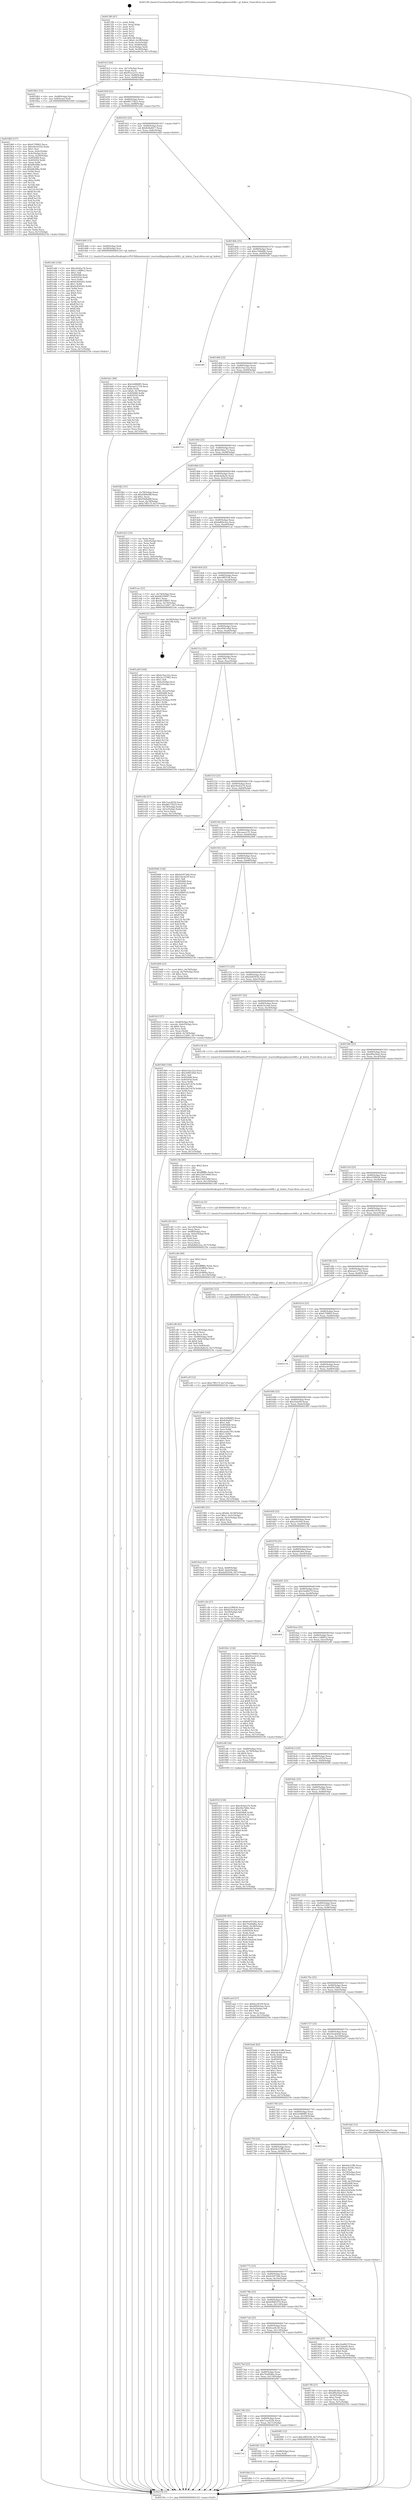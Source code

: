 digraph "0x4013f0" {
  label = "0x4013f0 (/mnt/c/Users/mathe/Desktop/tcc/POCII/binaries/extr_reactosdllopenglmesavbfill.c_gl_Indexi_Final-ollvm.out::main(0))"
  labelloc = "t"
  node[shape=record]

  Entry [label="",width=0.3,height=0.3,shape=circle,fillcolor=black,style=filled]
  "0x40141f" [label="{
     0x40141f [26]\l
     | [instrs]\l
     &nbsp;&nbsp;0x40141f \<+3\>: mov -0x7c(%rbp),%eax\l
     &nbsp;&nbsp;0x401422 \<+2\>: mov %eax,%ecx\l
     &nbsp;&nbsp;0x401424 \<+6\>: sub $0x85ce2c51,%ecx\l
     &nbsp;&nbsp;0x40142a \<+3\>: mov %eax,-0x80(%rbp)\l
     &nbsp;&nbsp;0x40142d \<+6\>: mov %ecx,-0x84(%rbp)\l
     &nbsp;&nbsp;0x401433 \<+6\>: je 00000000004018b2 \<main+0x4c2\>\l
  }"]
  "0x4018b2" [label="{
     0x4018b2 [13]\l
     | [instrs]\l
     &nbsp;&nbsp;0x4018b2 \<+4\>: mov -0x48(%rbp),%rax\l
     &nbsp;&nbsp;0x4018b6 \<+4\>: mov 0x8(%rax),%rdi\l
     &nbsp;&nbsp;0x4018ba \<+5\>: call 0000000000401060 \<atoi@plt\>\l
     | [calls]\l
     &nbsp;&nbsp;0x401060 \{1\} (unknown)\l
  }"]
  "0x401439" [label="{
     0x401439 [25]\l
     | [instrs]\l
     &nbsp;&nbsp;0x401439 \<+5\>: jmp 000000000040143e \<main+0x4e\>\l
     &nbsp;&nbsp;0x40143e \<+3\>: mov -0x80(%rbp),%eax\l
     &nbsp;&nbsp;0x401441 \<+5\>: sub $0x88173b23,%eax\l
     &nbsp;&nbsp;0x401446 \<+6\>: mov %eax,-0x88(%rbp)\l
     &nbsp;&nbsp;0x40144c \<+6\>: je 0000000000401e66 \<main+0xa76\>\l
  }"]
  Exit [label="",width=0.3,height=0.3,shape=circle,fillcolor=black,style=filled,peripheries=2]
  "0x401e66" [label="{
     0x401e66 [144]\l
     | [instrs]\l
     &nbsp;&nbsp;0x401e66 \<+5\>: mov $0xc9e42a74,%eax\l
     &nbsp;&nbsp;0x401e6b \<+5\>: mov $0x1c348812,%ecx\l
     &nbsp;&nbsp;0x401e70 \<+2\>: mov $0x1,%dl\l
     &nbsp;&nbsp;0x401e72 \<+7\>: mov 0x405068,%esi\l
     &nbsp;&nbsp;0x401e79 \<+7\>: mov 0x405054,%edi\l
     &nbsp;&nbsp;0x401e80 \<+3\>: mov %esi,%r8d\l
     &nbsp;&nbsp;0x401e83 \<+7\>: sub $0x6c856265,%r8d\l
     &nbsp;&nbsp;0x401e8a \<+4\>: sub $0x1,%r8d\l
     &nbsp;&nbsp;0x401e8e \<+7\>: add $0x6c856265,%r8d\l
     &nbsp;&nbsp;0x401e95 \<+4\>: imul %r8d,%esi\l
     &nbsp;&nbsp;0x401e99 \<+3\>: and $0x1,%esi\l
     &nbsp;&nbsp;0x401e9c \<+3\>: cmp $0x0,%esi\l
     &nbsp;&nbsp;0x401e9f \<+4\>: sete %r9b\l
     &nbsp;&nbsp;0x401ea3 \<+3\>: cmp $0xa,%edi\l
     &nbsp;&nbsp;0x401ea6 \<+4\>: setl %r10b\l
     &nbsp;&nbsp;0x401eaa \<+3\>: mov %r9b,%r11b\l
     &nbsp;&nbsp;0x401ead \<+4\>: xor $0xff,%r11b\l
     &nbsp;&nbsp;0x401eb1 \<+3\>: mov %r10b,%bl\l
     &nbsp;&nbsp;0x401eb4 \<+3\>: xor $0xff,%bl\l
     &nbsp;&nbsp;0x401eb7 \<+3\>: xor $0x0,%dl\l
     &nbsp;&nbsp;0x401eba \<+3\>: mov %r11b,%r14b\l
     &nbsp;&nbsp;0x401ebd \<+4\>: and $0x0,%r14b\l
     &nbsp;&nbsp;0x401ec1 \<+3\>: and %dl,%r9b\l
     &nbsp;&nbsp;0x401ec4 \<+3\>: mov %bl,%r15b\l
     &nbsp;&nbsp;0x401ec7 \<+4\>: and $0x0,%r15b\l
     &nbsp;&nbsp;0x401ecb \<+3\>: and %dl,%r10b\l
     &nbsp;&nbsp;0x401ece \<+3\>: or %r9b,%r14b\l
     &nbsp;&nbsp;0x401ed1 \<+3\>: or %r10b,%r15b\l
     &nbsp;&nbsp;0x401ed4 \<+3\>: xor %r15b,%r14b\l
     &nbsp;&nbsp;0x401ed7 \<+3\>: or %bl,%r11b\l
     &nbsp;&nbsp;0x401eda \<+4\>: xor $0xff,%r11b\l
     &nbsp;&nbsp;0x401ede \<+3\>: or $0x0,%dl\l
     &nbsp;&nbsp;0x401ee1 \<+3\>: and %dl,%r11b\l
     &nbsp;&nbsp;0x401ee4 \<+3\>: or %r11b,%r14b\l
     &nbsp;&nbsp;0x401ee7 \<+4\>: test $0x1,%r14b\l
     &nbsp;&nbsp;0x401eeb \<+3\>: cmovne %ecx,%eax\l
     &nbsp;&nbsp;0x401eee \<+3\>: mov %eax,-0x7c(%rbp)\l
     &nbsp;&nbsp;0x401ef1 \<+5\>: jmp 000000000040219e \<main+0xdae\>\l
  }"]
  "0x401452" [label="{
     0x401452 [25]\l
     | [instrs]\l
     &nbsp;&nbsp;0x401452 \<+5\>: jmp 0000000000401457 \<main+0x67\>\l
     &nbsp;&nbsp;0x401457 \<+3\>: mov -0x80(%rbp),%eax\l
     &nbsp;&nbsp;0x40145a \<+5\>: sub $0x8c8afd17,%eax\l
     &nbsp;&nbsp;0x40145f \<+6\>: mov %eax,-0x8c(%rbp)\l
     &nbsp;&nbsp;0x401465 \<+6\>: je 0000000000401dd4 \<main+0x9e4\>\l
  }"]
  "0x401fdd" [label="{
     0x401fdd [12]\l
     | [instrs]\l
     &nbsp;&nbsp;0x401fdd \<+7\>: movl $0xcaace131,-0x7c(%rbp)\l
     &nbsp;&nbsp;0x401fe4 \<+5\>: jmp 000000000040219e \<main+0xdae\>\l
  }"]
  "0x401dd4" [label="{
     0x401dd4 [13]\l
     | [instrs]\l
     &nbsp;&nbsp;0x401dd4 \<+4\>: mov -0x68(%rbp),%rdi\l
     &nbsp;&nbsp;0x401dd8 \<+4\>: mov -0x58(%rbp),%rsi\l
     &nbsp;&nbsp;0x401ddc \<+5\>: call 00000000004013c0 \<gl_Indexi\>\l
     | [calls]\l
     &nbsp;&nbsp;0x4013c0 \{1\} (/mnt/c/Users/mathe/Desktop/tcc/POCII/binaries/extr_reactosdllopenglmesavbfill.c_gl_Indexi_Final-ollvm.out::gl_Indexi)\l
  }"]
  "0x40146b" [label="{
     0x40146b [25]\l
     | [instrs]\l
     &nbsp;&nbsp;0x40146b \<+5\>: jmp 0000000000401470 \<main+0x80\>\l
     &nbsp;&nbsp;0x401470 \<+3\>: mov -0x80(%rbp),%eax\l
     &nbsp;&nbsp;0x401473 \<+5\>: sub $0xa744b68c,%eax\l
     &nbsp;&nbsp;0x401478 \<+6\>: mov %eax,-0x90(%rbp)\l
     &nbsp;&nbsp;0x40147e \<+6\>: je 0000000000401ff5 \<main+0xc05\>\l
  }"]
  "0x4017ef" [label="{
     0x4017ef\l
  }", style=dashed]
  "0x401ff5" [label="{
     0x401ff5\l
  }", style=dashed]
  "0x401484" [label="{
     0x401484 [25]\l
     | [instrs]\l
     &nbsp;&nbsp;0x401484 \<+5\>: jmp 0000000000401489 \<main+0x99\>\l
     &nbsp;&nbsp;0x401489 \<+3\>: mov -0x80(%rbp),%eax\l
     &nbsp;&nbsp;0x40148c \<+5\>: sub $0xb14ac22a,%eax\l
     &nbsp;&nbsp;0x401491 \<+6\>: mov %eax,-0x94(%rbp)\l
     &nbsp;&nbsp;0x401497 \<+6\>: je 0000000000402132 \<main+0xd42\>\l
  }"]
  "0x401fd1" [label="{
     0x401fd1 [12]\l
     | [instrs]\l
     &nbsp;&nbsp;0x401fd1 \<+4\>: mov -0x68(%rbp),%rax\l
     &nbsp;&nbsp;0x401fd5 \<+3\>: mov %rax,%rdi\l
     &nbsp;&nbsp;0x401fd8 \<+5\>: call 0000000000401030 \<free@plt\>\l
     | [calls]\l
     &nbsp;&nbsp;0x401030 \{1\} (unknown)\l
  }"]
  "0x402132" [label="{
     0x402132\l
  }", style=dashed]
  "0x40149d" [label="{
     0x40149d [25]\l
     | [instrs]\l
     &nbsp;&nbsp;0x40149d \<+5\>: jmp 00000000004014a2 \<main+0xb2\>\l
     &nbsp;&nbsp;0x4014a2 \<+3\>: mov -0x80(%rbp),%eax\l
     &nbsp;&nbsp;0x4014a5 \<+5\>: sub $0xb54bac7c,%eax\l
     &nbsp;&nbsp;0x4014aa \<+6\>: mov %eax,-0x98(%rbp)\l
     &nbsp;&nbsp;0x4014b0 \<+6\>: je 0000000000401fb2 \<main+0xbc2\>\l
  }"]
  "0x4017d6" [label="{
     0x4017d6 [25]\l
     | [instrs]\l
     &nbsp;&nbsp;0x4017d6 \<+5\>: jmp 00000000004017db \<main+0x3eb\>\l
     &nbsp;&nbsp;0x4017db \<+3\>: mov -0x80(%rbp),%eax\l
     &nbsp;&nbsp;0x4017de \<+5\>: sub $0x7cacd22b,%eax\l
     &nbsp;&nbsp;0x4017e3 \<+6\>: mov %eax,-0x11c(%rbp)\l
     &nbsp;&nbsp;0x4017e9 \<+6\>: je 0000000000401fd1 \<main+0xbe1\>\l
  }"]
  "0x401fb2" [label="{
     0x401fb2 [31]\l
     | [instrs]\l
     &nbsp;&nbsp;0x401fb2 \<+3\>: mov -0x78(%rbp),%eax\l
     &nbsp;&nbsp;0x401fb5 \<+5\>: sub $0xf368a08f,%eax\l
     &nbsp;&nbsp;0x401fba \<+3\>: add $0x1,%eax\l
     &nbsp;&nbsp;0x401fbd \<+5\>: add $0xf368a08f,%eax\l
     &nbsp;&nbsp;0x401fc2 \<+3\>: mov %eax,-0x78(%rbp)\l
     &nbsp;&nbsp;0x401fc5 \<+7\>: movl $0xc7ff517f,-0x7c(%rbp)\l
     &nbsp;&nbsp;0x401fcc \<+5\>: jmp 000000000040219e \<main+0xdae\>\l
  }"]
  "0x4014b6" [label="{
     0x4014b6 [25]\l
     | [instrs]\l
     &nbsp;&nbsp;0x4014b6 \<+5\>: jmp 00000000004014bb \<main+0xcb\>\l
     &nbsp;&nbsp;0x4014bb \<+3\>: mov -0x80(%rbp),%eax\l
     &nbsp;&nbsp;0x4014be \<+5\>: sub $0xbcda8a3e,%eax\l
     &nbsp;&nbsp;0x4014c3 \<+6\>: mov %eax,-0x9c(%rbp)\l
     &nbsp;&nbsp;0x4014c9 \<+6\>: je 0000000000401d23 \<main+0x933\>\l
  }"]
  "0x4020f5" [label="{
     0x4020f5 [12]\l
     | [instrs]\l
     &nbsp;&nbsp;0x4020f5 \<+7\>: movl $0xc0ff3558,-0x7c(%rbp)\l
     &nbsp;&nbsp;0x4020fc \<+5\>: jmp 000000000040219e \<main+0xdae\>\l
  }"]
  "0x401d23" [label="{
     0x401d23 [33]\l
     | [instrs]\l
     &nbsp;&nbsp;0x401d23 \<+2\>: xor %eax,%eax\l
     &nbsp;&nbsp;0x401d25 \<+3\>: mov -0x6c(%rbp),%ecx\l
     &nbsp;&nbsp;0x401d28 \<+2\>: mov %eax,%edx\l
     &nbsp;&nbsp;0x401d2a \<+2\>: sub %ecx,%edx\l
     &nbsp;&nbsp;0x401d2c \<+2\>: mov %eax,%ecx\l
     &nbsp;&nbsp;0x401d2e \<+3\>: sub $0x1,%ecx\l
     &nbsp;&nbsp;0x401d31 \<+2\>: add %ecx,%edx\l
     &nbsp;&nbsp;0x401d33 \<+2\>: sub %edx,%eax\l
     &nbsp;&nbsp;0x401d35 \<+3\>: mov %eax,-0x6c(%rbp)\l
     &nbsp;&nbsp;0x401d38 \<+7\>: movl $0xdaf0303b,-0x7c(%rbp)\l
     &nbsp;&nbsp;0x401d3f \<+5\>: jmp 000000000040219e \<main+0xdae\>\l
  }"]
  "0x4014cf" [label="{
     0x4014cf [25]\l
     | [instrs]\l
     &nbsp;&nbsp;0x4014cf \<+5\>: jmp 00000000004014d4 \<main+0xe4\>\l
     &nbsp;&nbsp;0x4014d4 \<+3\>: mov -0x80(%rbp),%eax\l
     &nbsp;&nbsp;0x4014d7 \<+5\>: sub $0xbd60e2ea,%eax\l
     &nbsp;&nbsp;0x4014dc \<+6\>: mov %eax,-0xa0(%rbp)\l
     &nbsp;&nbsp;0x4014e2 \<+6\>: je 0000000000401cac \<main+0x8bc\>\l
  }"]
  "0x401f10" [label="{
     0x401f10 [150]\l
     | [instrs]\l
     &nbsp;&nbsp;0x401f10 \<+5\>: mov $0xc9e42a74,%edx\l
     &nbsp;&nbsp;0x401f15 \<+5\>: mov $0x49a7bfdc,%esi\l
     &nbsp;&nbsp;0x401f1a \<+3\>: mov $0x1,%r8b\l
     &nbsp;&nbsp;0x401f1d \<+8\>: mov 0x405068,%r9d\l
     &nbsp;&nbsp;0x401f25 \<+8\>: mov 0x405054,%r10d\l
     &nbsp;&nbsp;0x401f2d \<+3\>: mov %r9d,%r11d\l
     &nbsp;&nbsp;0x401f30 \<+7\>: add $0xf3c3a7fb,%r11d\l
     &nbsp;&nbsp;0x401f37 \<+4\>: sub $0x1,%r11d\l
     &nbsp;&nbsp;0x401f3b \<+7\>: sub $0xf3c3a7fb,%r11d\l
     &nbsp;&nbsp;0x401f42 \<+4\>: imul %r11d,%r9d\l
     &nbsp;&nbsp;0x401f46 \<+4\>: and $0x1,%r9d\l
     &nbsp;&nbsp;0x401f4a \<+4\>: cmp $0x0,%r9d\l
     &nbsp;&nbsp;0x401f4e \<+3\>: sete %bl\l
     &nbsp;&nbsp;0x401f51 \<+4\>: cmp $0xa,%r10d\l
     &nbsp;&nbsp;0x401f55 \<+4\>: setl %r14b\l
     &nbsp;&nbsp;0x401f59 \<+3\>: mov %bl,%r15b\l
     &nbsp;&nbsp;0x401f5c \<+4\>: xor $0xff,%r15b\l
     &nbsp;&nbsp;0x401f60 \<+3\>: mov %r14b,%r12b\l
     &nbsp;&nbsp;0x401f63 \<+4\>: xor $0xff,%r12b\l
     &nbsp;&nbsp;0x401f67 \<+4\>: xor $0x1,%r8b\l
     &nbsp;&nbsp;0x401f6b \<+3\>: mov %r15b,%r13b\l
     &nbsp;&nbsp;0x401f6e \<+4\>: and $0xff,%r13b\l
     &nbsp;&nbsp;0x401f72 \<+3\>: and %r8b,%bl\l
     &nbsp;&nbsp;0x401f75 \<+3\>: mov %r12b,%al\l
     &nbsp;&nbsp;0x401f78 \<+2\>: and $0xff,%al\l
     &nbsp;&nbsp;0x401f7a \<+3\>: and %r8b,%r14b\l
     &nbsp;&nbsp;0x401f7d \<+3\>: or %bl,%r13b\l
     &nbsp;&nbsp;0x401f80 \<+3\>: or %r14b,%al\l
     &nbsp;&nbsp;0x401f83 \<+3\>: xor %al,%r13b\l
     &nbsp;&nbsp;0x401f86 \<+3\>: or %r12b,%r15b\l
     &nbsp;&nbsp;0x401f89 \<+4\>: xor $0xff,%r15b\l
     &nbsp;&nbsp;0x401f8d \<+4\>: or $0x1,%r8b\l
     &nbsp;&nbsp;0x401f91 \<+3\>: and %r8b,%r15b\l
     &nbsp;&nbsp;0x401f94 \<+3\>: or %r15b,%r13b\l
     &nbsp;&nbsp;0x401f97 \<+4\>: test $0x1,%r13b\l
     &nbsp;&nbsp;0x401f9b \<+3\>: cmovne %esi,%edx\l
     &nbsp;&nbsp;0x401f9e \<+3\>: mov %edx,-0x7c(%rbp)\l
     &nbsp;&nbsp;0x401fa1 \<+5\>: jmp 000000000040219e \<main+0xdae\>\l
  }"]
  "0x401cac" [label="{
     0x401cac [31]\l
     | [instrs]\l
     &nbsp;&nbsp;0x401cac \<+3\>: mov -0x74(%rbp),%eax\l
     &nbsp;&nbsp;0x401caf \<+5\>: add $0xd6358667,%eax\l
     &nbsp;&nbsp;0x401cb4 \<+3\>: add $0x1,%eax\l
     &nbsp;&nbsp;0x401cb7 \<+5\>: sub $0xd6358667,%eax\l
     &nbsp;&nbsp;0x401cbc \<+3\>: mov %eax,-0x74(%rbp)\l
     &nbsp;&nbsp;0x401cbf \<+7\>: movl $0x2ce12687,-0x7c(%rbp)\l
     &nbsp;&nbsp;0x401cc6 \<+5\>: jmp 000000000040219e \<main+0xdae\>\l
  }"]
  "0x4014e8" [label="{
     0x4014e8 [25]\l
     | [instrs]\l
     &nbsp;&nbsp;0x4014e8 \<+5\>: jmp 00000000004014ed \<main+0xfd\>\l
     &nbsp;&nbsp;0x4014ed \<+3\>: mov -0x80(%rbp),%eax\l
     &nbsp;&nbsp;0x4014f0 \<+5\>: sub $0xc0ff3558,%eax\l
     &nbsp;&nbsp;0x4014f5 \<+6\>: mov %eax,-0xa4(%rbp)\l
     &nbsp;&nbsp;0x4014fb \<+6\>: je 0000000000402101 \<main+0xd11\>\l
  }"]
  "0x401de1" [label="{
     0x401de1 [94]\l
     | [instrs]\l
     &nbsp;&nbsp;0x401de1 \<+5\>: mov $0x5e0868f5,%eax\l
     &nbsp;&nbsp;0x401de6 \<+5\>: mov $0xeaa12718,%ecx\l
     &nbsp;&nbsp;0x401deb \<+2\>: xor %edx,%edx\l
     &nbsp;&nbsp;0x401ded \<+7\>: movl $0x0,-0x78(%rbp)\l
     &nbsp;&nbsp;0x401df4 \<+8\>: mov 0x405068,%r8d\l
     &nbsp;&nbsp;0x401dfc \<+8\>: mov 0x405054,%r9d\l
     &nbsp;&nbsp;0x401e04 \<+3\>: sub $0x1,%edx\l
     &nbsp;&nbsp;0x401e07 \<+3\>: mov %r8d,%r10d\l
     &nbsp;&nbsp;0x401e0a \<+3\>: add %edx,%r10d\l
     &nbsp;&nbsp;0x401e0d \<+4\>: imul %r10d,%r8d\l
     &nbsp;&nbsp;0x401e11 \<+4\>: and $0x1,%r8d\l
     &nbsp;&nbsp;0x401e15 \<+4\>: cmp $0x0,%r8d\l
     &nbsp;&nbsp;0x401e19 \<+4\>: sete %r11b\l
     &nbsp;&nbsp;0x401e1d \<+4\>: cmp $0xa,%r9d\l
     &nbsp;&nbsp;0x401e21 \<+3\>: setl %bl\l
     &nbsp;&nbsp;0x401e24 \<+3\>: mov %r11b,%r14b\l
     &nbsp;&nbsp;0x401e27 \<+3\>: and %bl,%r14b\l
     &nbsp;&nbsp;0x401e2a \<+3\>: xor %bl,%r11b\l
     &nbsp;&nbsp;0x401e2d \<+3\>: or %r11b,%r14b\l
     &nbsp;&nbsp;0x401e30 \<+4\>: test $0x1,%r14b\l
     &nbsp;&nbsp;0x401e34 \<+3\>: cmovne %ecx,%eax\l
     &nbsp;&nbsp;0x401e37 \<+3\>: mov %eax,-0x7c(%rbp)\l
     &nbsp;&nbsp;0x401e3a \<+5\>: jmp 000000000040219e \<main+0xdae\>\l
  }"]
  "0x402101" [label="{
     0x402101 [21]\l
     | [instrs]\l
     &nbsp;&nbsp;0x402101 \<+3\>: mov -0x38(%rbp),%eax\l
     &nbsp;&nbsp;0x402104 \<+7\>: add $0x108,%rsp\l
     &nbsp;&nbsp;0x40210b \<+1\>: pop %rbx\l
     &nbsp;&nbsp;0x40210c \<+2\>: pop %r12\l
     &nbsp;&nbsp;0x40210e \<+2\>: pop %r13\l
     &nbsp;&nbsp;0x402110 \<+2\>: pop %r14\l
     &nbsp;&nbsp;0x402112 \<+2\>: pop %r15\l
     &nbsp;&nbsp;0x402114 \<+1\>: pop %rbp\l
     &nbsp;&nbsp;0x402115 \<+1\>: ret\l
  }"]
  "0x401501" [label="{
     0x401501 [25]\l
     | [instrs]\l
     &nbsp;&nbsp;0x401501 \<+5\>: jmp 0000000000401506 \<main+0x116\>\l
     &nbsp;&nbsp;0x401506 \<+3\>: mov -0x80(%rbp),%eax\l
     &nbsp;&nbsp;0x401509 \<+5\>: sub $0xc6901d0d,%eax\l
     &nbsp;&nbsp;0x40150e \<+6\>: mov %eax,-0xa8(%rbp)\l
     &nbsp;&nbsp;0x401514 \<+6\>: je 0000000000401a49 \<main+0x659\>\l
  }"]
  "0x401cf8" [label="{
     0x401cf8 [43]\l
     | [instrs]\l
     &nbsp;&nbsp;0x401cf8 \<+6\>: mov -0x124(%rbp),%ecx\l
     &nbsp;&nbsp;0x401cfe \<+3\>: imul %eax,%ecx\l
     &nbsp;&nbsp;0x401d01 \<+3\>: movslq %ecx,%rsi\l
     &nbsp;&nbsp;0x401d04 \<+4\>: mov -0x68(%rbp),%rdi\l
     &nbsp;&nbsp;0x401d08 \<+4\>: movslq -0x6c(%rbp),%r8\l
     &nbsp;&nbsp;0x401d0c \<+4\>: shl $0x4,%r8\l
     &nbsp;&nbsp;0x401d10 \<+3\>: add %r8,%rdi\l
     &nbsp;&nbsp;0x401d13 \<+4\>: mov %rsi,0x8(%rdi)\l
     &nbsp;&nbsp;0x401d17 \<+7\>: movl $0xbcda8a3e,-0x7c(%rbp)\l
     &nbsp;&nbsp;0x401d1e \<+5\>: jmp 000000000040219e \<main+0xdae\>\l
  }"]
  "0x401a49" [label="{
     0x401a49 [164]\l
     | [instrs]\l
     &nbsp;&nbsp;0x401a49 \<+5\>: mov $0xb14ac22a,%eax\l
     &nbsp;&nbsp;0x401a4e \<+5\>: mov $0x2a137085,%ecx\l
     &nbsp;&nbsp;0x401a53 \<+2\>: mov $0x1,%dl\l
     &nbsp;&nbsp;0x401a55 \<+3\>: mov -0x6c(%rbp),%esi\l
     &nbsp;&nbsp;0x401a58 \<+3\>: cmp -0x5c(%rbp),%esi\l
     &nbsp;&nbsp;0x401a5b \<+4\>: setl %dil\l
     &nbsp;&nbsp;0x401a5f \<+4\>: and $0x1,%dil\l
     &nbsp;&nbsp;0x401a63 \<+4\>: mov %dil,-0x2a(%rbp)\l
     &nbsp;&nbsp;0x401a67 \<+7\>: mov 0x405068,%esi\l
     &nbsp;&nbsp;0x401a6e \<+8\>: mov 0x405054,%r8d\l
     &nbsp;&nbsp;0x401a76 \<+3\>: mov %esi,%r9d\l
     &nbsp;&nbsp;0x401a79 \<+7\>: sub $0xce563baa,%r9d\l
     &nbsp;&nbsp;0x401a80 \<+4\>: sub $0x1,%r9d\l
     &nbsp;&nbsp;0x401a84 \<+7\>: add $0xce563baa,%r9d\l
     &nbsp;&nbsp;0x401a8b \<+4\>: imul %r9d,%esi\l
     &nbsp;&nbsp;0x401a8f \<+3\>: and $0x1,%esi\l
     &nbsp;&nbsp;0x401a92 \<+3\>: cmp $0x0,%esi\l
     &nbsp;&nbsp;0x401a95 \<+4\>: sete %dil\l
     &nbsp;&nbsp;0x401a99 \<+4\>: cmp $0xa,%r8d\l
     &nbsp;&nbsp;0x401a9d \<+4\>: setl %r10b\l
     &nbsp;&nbsp;0x401aa1 \<+3\>: mov %dil,%r11b\l
     &nbsp;&nbsp;0x401aa4 \<+4\>: xor $0xff,%r11b\l
     &nbsp;&nbsp;0x401aa8 \<+3\>: mov %r10b,%bl\l
     &nbsp;&nbsp;0x401aab \<+3\>: xor $0xff,%bl\l
     &nbsp;&nbsp;0x401aae \<+3\>: xor $0x0,%dl\l
     &nbsp;&nbsp;0x401ab1 \<+3\>: mov %r11b,%r14b\l
     &nbsp;&nbsp;0x401ab4 \<+4\>: and $0x0,%r14b\l
     &nbsp;&nbsp;0x401ab8 \<+3\>: and %dl,%dil\l
     &nbsp;&nbsp;0x401abb \<+3\>: mov %bl,%r15b\l
     &nbsp;&nbsp;0x401abe \<+4\>: and $0x0,%r15b\l
     &nbsp;&nbsp;0x401ac2 \<+3\>: and %dl,%r10b\l
     &nbsp;&nbsp;0x401ac5 \<+3\>: or %dil,%r14b\l
     &nbsp;&nbsp;0x401ac8 \<+3\>: or %r10b,%r15b\l
     &nbsp;&nbsp;0x401acb \<+3\>: xor %r15b,%r14b\l
     &nbsp;&nbsp;0x401ace \<+3\>: or %bl,%r11b\l
     &nbsp;&nbsp;0x401ad1 \<+4\>: xor $0xff,%r11b\l
     &nbsp;&nbsp;0x401ad5 \<+3\>: or $0x0,%dl\l
     &nbsp;&nbsp;0x401ad8 \<+3\>: and %dl,%r11b\l
     &nbsp;&nbsp;0x401adb \<+3\>: or %r11b,%r14b\l
     &nbsp;&nbsp;0x401ade \<+4\>: test $0x1,%r14b\l
     &nbsp;&nbsp;0x401ae2 \<+3\>: cmovne %ecx,%eax\l
     &nbsp;&nbsp;0x401ae5 \<+3\>: mov %eax,-0x7c(%rbp)\l
     &nbsp;&nbsp;0x401ae8 \<+5\>: jmp 000000000040219e \<main+0xdae\>\l
  }"]
  "0x40151a" [label="{
     0x40151a [25]\l
     | [instrs]\l
     &nbsp;&nbsp;0x40151a \<+5\>: jmp 000000000040151f \<main+0x12f\>\l
     &nbsp;&nbsp;0x40151f \<+3\>: mov -0x80(%rbp),%eax\l
     &nbsp;&nbsp;0x401522 \<+5\>: sub $0xc7ff517f,%eax\l
     &nbsp;&nbsp;0x401527 \<+6\>: mov %eax,-0xac(%rbp)\l
     &nbsp;&nbsp;0x40152d \<+6\>: je 0000000000401e4b \<main+0xa5b\>\l
  }"]
  "0x401cd0" [label="{
     0x401cd0 [40]\l
     | [instrs]\l
     &nbsp;&nbsp;0x401cd0 \<+5\>: mov $0x2,%ecx\l
     &nbsp;&nbsp;0x401cd5 \<+1\>: cltd\l
     &nbsp;&nbsp;0x401cd6 \<+2\>: idiv %ecx\l
     &nbsp;&nbsp;0x401cd8 \<+6\>: imul $0xfffffffe,%edx,%ecx\l
     &nbsp;&nbsp;0x401cde \<+6\>: sub $0xafc9f69a,%ecx\l
     &nbsp;&nbsp;0x401ce4 \<+3\>: add $0x1,%ecx\l
     &nbsp;&nbsp;0x401ce7 \<+6\>: add $0xafc9f69a,%ecx\l
     &nbsp;&nbsp;0x401ced \<+6\>: mov %ecx,-0x124(%rbp)\l
     &nbsp;&nbsp;0x401cf3 \<+5\>: call 0000000000401160 \<next_i\>\l
     | [calls]\l
     &nbsp;&nbsp;0x401160 \{1\} (/mnt/c/Users/mathe/Desktop/tcc/POCII/binaries/extr_reactosdllopenglmesavbfill.c_gl_Indexi_Final-ollvm.out::next_i)\l
  }"]
  "0x401e4b" [label="{
     0x401e4b [27]\l
     | [instrs]\l
     &nbsp;&nbsp;0x401e4b \<+5\>: mov $0x7cacd22b,%eax\l
     &nbsp;&nbsp;0x401e50 \<+5\>: mov $0x88173b23,%ecx\l
     &nbsp;&nbsp;0x401e55 \<+3\>: mov -0x78(%rbp),%edx\l
     &nbsp;&nbsp;0x401e58 \<+3\>: cmp -0x5c(%rbp),%edx\l
     &nbsp;&nbsp;0x401e5b \<+3\>: cmovl %ecx,%eax\l
     &nbsp;&nbsp;0x401e5e \<+3\>: mov %eax,-0x7c(%rbp)\l
     &nbsp;&nbsp;0x401e61 \<+5\>: jmp 000000000040219e \<main+0xdae\>\l
  }"]
  "0x401533" [label="{
     0x401533 [25]\l
     | [instrs]\l
     &nbsp;&nbsp;0x401533 \<+5\>: jmp 0000000000401538 \<main+0x148\>\l
     &nbsp;&nbsp;0x401538 \<+3\>: mov -0x80(%rbp),%eax\l
     &nbsp;&nbsp;0x40153b \<+5\>: sub $0xc9e42a74,%eax\l
     &nbsp;&nbsp;0x401540 \<+6\>: mov %eax,-0xb0(%rbp)\l
     &nbsp;&nbsp;0x401546 \<+6\>: je 000000000040216a \<main+0xd7a\>\l
  }"]
  "0x401c83" [label="{
     0x401c83 [41]\l
     | [instrs]\l
     &nbsp;&nbsp;0x401c83 \<+6\>: mov -0x120(%rbp),%ecx\l
     &nbsp;&nbsp;0x401c89 \<+3\>: imul %eax,%ecx\l
     &nbsp;&nbsp;0x401c8c \<+4\>: mov -0x68(%rbp),%rsi\l
     &nbsp;&nbsp;0x401c90 \<+4\>: movslq -0x6c(%rbp),%rdi\l
     &nbsp;&nbsp;0x401c94 \<+4\>: shl $0x4,%rdi\l
     &nbsp;&nbsp;0x401c98 \<+3\>: add %rdi,%rsi\l
     &nbsp;&nbsp;0x401c9b \<+3\>: mov (%rsi),%rsi\l
     &nbsp;&nbsp;0x401c9e \<+2\>: mov %ecx,(%rsi)\l
     &nbsp;&nbsp;0x401ca0 \<+7\>: movl $0xbd60e2ea,-0x7c(%rbp)\l
     &nbsp;&nbsp;0x401ca7 \<+5\>: jmp 000000000040219e \<main+0xdae\>\l
  }"]
  "0x40216a" [label="{
     0x40216a\l
  }", style=dashed]
  "0x40154c" [label="{
     0x40154c [25]\l
     | [instrs]\l
     &nbsp;&nbsp;0x40154c \<+5\>: jmp 0000000000401551 \<main+0x161\>\l
     &nbsp;&nbsp;0x401551 \<+3\>: mov -0x80(%rbp),%eax\l
     &nbsp;&nbsp;0x401554 \<+5\>: sub $0xcaace131,%eax\l
     &nbsp;&nbsp;0x401559 \<+6\>: mov %eax,-0xb4(%rbp)\l
     &nbsp;&nbsp;0x40155f \<+6\>: je 0000000000402006 \<main+0xc16\>\l
  }"]
  "0x401c5b" [label="{
     0x401c5b [40]\l
     | [instrs]\l
     &nbsp;&nbsp;0x401c5b \<+5\>: mov $0x2,%ecx\l
     &nbsp;&nbsp;0x401c60 \<+1\>: cltd\l
     &nbsp;&nbsp;0x401c61 \<+2\>: idiv %ecx\l
     &nbsp;&nbsp;0x401c63 \<+6\>: imul $0xfffffffe,%edx,%ecx\l
     &nbsp;&nbsp;0x401c69 \<+6\>: add $0x23d51668,%ecx\l
     &nbsp;&nbsp;0x401c6f \<+3\>: add $0x1,%ecx\l
     &nbsp;&nbsp;0x401c72 \<+6\>: sub $0x23d51668,%ecx\l
     &nbsp;&nbsp;0x401c78 \<+6\>: mov %ecx,-0x120(%rbp)\l
     &nbsp;&nbsp;0x401c7e \<+5\>: call 0000000000401160 \<next_i\>\l
     | [calls]\l
     &nbsp;&nbsp;0x401160 \{1\} (/mnt/c/Users/mathe/Desktop/tcc/POCII/binaries/extr_reactosdllopenglmesavbfill.c_gl_Indexi_Final-ollvm.out::next_i)\l
  }"]
  "0x402006" [label="{
     0x402006 [144]\l
     | [instrs]\l
     &nbsp;&nbsp;0x402006 \<+5\>: mov $0x6cb9726b,%eax\l
     &nbsp;&nbsp;0x40200b \<+5\>: mov $0x1facd259,%ecx\l
     &nbsp;&nbsp;0x402010 \<+2\>: mov $0x1,%dl\l
     &nbsp;&nbsp;0x402012 \<+7\>: mov 0x405068,%esi\l
     &nbsp;&nbsp;0x402019 \<+7\>: mov 0x405054,%edi\l
     &nbsp;&nbsp;0x402020 \<+3\>: mov %esi,%r8d\l
     &nbsp;&nbsp;0x402023 \<+7\>: add $0xb3f8d51d,%r8d\l
     &nbsp;&nbsp;0x40202a \<+4\>: sub $0x1,%r8d\l
     &nbsp;&nbsp;0x40202e \<+7\>: sub $0xb3f8d51d,%r8d\l
     &nbsp;&nbsp;0x402035 \<+4\>: imul %r8d,%esi\l
     &nbsp;&nbsp;0x402039 \<+3\>: and $0x1,%esi\l
     &nbsp;&nbsp;0x40203c \<+3\>: cmp $0x0,%esi\l
     &nbsp;&nbsp;0x40203f \<+4\>: sete %r9b\l
     &nbsp;&nbsp;0x402043 \<+3\>: cmp $0xa,%edi\l
     &nbsp;&nbsp;0x402046 \<+4\>: setl %r10b\l
     &nbsp;&nbsp;0x40204a \<+3\>: mov %r9b,%r11b\l
     &nbsp;&nbsp;0x40204d \<+4\>: xor $0xff,%r11b\l
     &nbsp;&nbsp;0x402051 \<+3\>: mov %r10b,%bl\l
     &nbsp;&nbsp;0x402054 \<+3\>: xor $0xff,%bl\l
     &nbsp;&nbsp;0x402057 \<+3\>: xor $0x1,%dl\l
     &nbsp;&nbsp;0x40205a \<+3\>: mov %r11b,%r14b\l
     &nbsp;&nbsp;0x40205d \<+4\>: and $0xff,%r14b\l
     &nbsp;&nbsp;0x402061 \<+3\>: and %dl,%r9b\l
     &nbsp;&nbsp;0x402064 \<+3\>: mov %bl,%r15b\l
     &nbsp;&nbsp;0x402067 \<+4\>: and $0xff,%r15b\l
     &nbsp;&nbsp;0x40206b \<+3\>: and %dl,%r10b\l
     &nbsp;&nbsp;0x40206e \<+3\>: or %r9b,%r14b\l
     &nbsp;&nbsp;0x402071 \<+3\>: or %r10b,%r15b\l
     &nbsp;&nbsp;0x402074 \<+3\>: xor %r15b,%r14b\l
     &nbsp;&nbsp;0x402077 \<+3\>: or %bl,%r11b\l
     &nbsp;&nbsp;0x40207a \<+4\>: xor $0xff,%r11b\l
     &nbsp;&nbsp;0x40207e \<+3\>: or $0x1,%dl\l
     &nbsp;&nbsp;0x402081 \<+3\>: and %dl,%r11b\l
     &nbsp;&nbsp;0x402084 \<+3\>: or %r11b,%r14b\l
     &nbsp;&nbsp;0x402087 \<+4\>: test $0x1,%r14b\l
     &nbsp;&nbsp;0x40208b \<+3\>: cmovne %ecx,%eax\l
     &nbsp;&nbsp;0x40208e \<+3\>: mov %eax,-0x7c(%rbp)\l
     &nbsp;&nbsp;0x402091 \<+5\>: jmp 000000000040219e \<main+0xdae\>\l
  }"]
  "0x401565" [label="{
     0x401565 [25]\l
     | [instrs]\l
     &nbsp;&nbsp;0x401565 \<+5\>: jmp 000000000040156a \<main+0x17a\>\l
     &nbsp;&nbsp;0x40156a \<+3\>: mov -0x80(%rbp),%eax\l
     &nbsp;&nbsp;0x40156d \<+5\>: sub $0xd60d16ae,%eax\l
     &nbsp;&nbsp;0x401572 \<+6\>: mov %eax,-0xb8(%rbp)\l
     &nbsp;&nbsp;0x401578 \<+6\>: je 0000000000401b08 \<main+0x718\>\l
  }"]
  "0x401b1f" [label="{
     0x401b1f [37]\l
     | [instrs]\l
     &nbsp;&nbsp;0x401b1f \<+4\>: mov -0x68(%rbp),%rdi\l
     &nbsp;&nbsp;0x401b23 \<+4\>: movslq -0x6c(%rbp),%rcx\l
     &nbsp;&nbsp;0x401b27 \<+4\>: shl $0x4,%rcx\l
     &nbsp;&nbsp;0x401b2b \<+3\>: add %rcx,%rdi\l
     &nbsp;&nbsp;0x401b2e \<+3\>: mov %rax,(%rdi)\l
     &nbsp;&nbsp;0x401b31 \<+7\>: movl $0x0,-0x74(%rbp)\l
     &nbsp;&nbsp;0x401b38 \<+7\>: movl $0x2ce12687,-0x7c(%rbp)\l
     &nbsp;&nbsp;0x401b3f \<+5\>: jmp 000000000040219e \<main+0xdae\>\l
  }"]
  "0x401b08" [label="{
     0x401b08 [23]\l
     | [instrs]\l
     &nbsp;&nbsp;0x401b08 \<+7\>: movl $0x1,-0x70(%rbp)\l
     &nbsp;&nbsp;0x401b0f \<+4\>: movslq -0x70(%rbp),%rax\l
     &nbsp;&nbsp;0x401b13 \<+4\>: shl $0x2,%rax\l
     &nbsp;&nbsp;0x401b17 \<+3\>: mov %rax,%rdi\l
     &nbsp;&nbsp;0x401b1a \<+5\>: call 0000000000401050 \<malloc@plt\>\l
     | [calls]\l
     &nbsp;&nbsp;0x401050 \{1\} (unknown)\l
  }"]
  "0x40157e" [label="{
     0x40157e [25]\l
     | [instrs]\l
     &nbsp;&nbsp;0x40157e \<+5\>: jmp 0000000000401583 \<main+0x193\>\l
     &nbsp;&nbsp;0x401583 \<+3\>: mov -0x80(%rbp),%eax\l
     &nbsp;&nbsp;0x401586 \<+5\>: sub $0xdaf0303b,%eax\l
     &nbsp;&nbsp;0x40158b \<+6\>: mov %eax,-0xbc(%rbp)\l
     &nbsp;&nbsp;0x401591 \<+6\>: je 00000000004019b9 \<main+0x5c9\>\l
  }"]
  "0x4019a2" [label="{
     0x4019a2 [23]\l
     | [instrs]\l
     &nbsp;&nbsp;0x4019a2 \<+4\>: mov %rax,-0x68(%rbp)\l
     &nbsp;&nbsp;0x4019a6 \<+7\>: movl $0x0,-0x6c(%rbp)\l
     &nbsp;&nbsp;0x4019ad \<+7\>: movl $0xdaf0303b,-0x7c(%rbp)\l
     &nbsp;&nbsp;0x4019b4 \<+5\>: jmp 000000000040219e \<main+0xdae\>\l
  }"]
  "0x4019b9" [label="{
     0x4019b9 [144]\l
     | [instrs]\l
     &nbsp;&nbsp;0x4019b9 \<+5\>: mov $0xb14ac22a,%eax\l
     &nbsp;&nbsp;0x4019be \<+5\>: mov $0xc6901d0d,%ecx\l
     &nbsp;&nbsp;0x4019c3 \<+2\>: mov $0x1,%dl\l
     &nbsp;&nbsp;0x4019c5 \<+7\>: mov 0x405068,%esi\l
     &nbsp;&nbsp;0x4019cc \<+7\>: mov 0x405054,%edi\l
     &nbsp;&nbsp;0x4019d3 \<+3\>: mov %esi,%r8d\l
     &nbsp;&nbsp;0x4019d6 \<+7\>: add $0xcbd7c67b,%r8d\l
     &nbsp;&nbsp;0x4019dd \<+4\>: sub $0x1,%r8d\l
     &nbsp;&nbsp;0x4019e1 \<+7\>: sub $0xcbd7c67b,%r8d\l
     &nbsp;&nbsp;0x4019e8 \<+4\>: imul %r8d,%esi\l
     &nbsp;&nbsp;0x4019ec \<+3\>: and $0x1,%esi\l
     &nbsp;&nbsp;0x4019ef \<+3\>: cmp $0x0,%esi\l
     &nbsp;&nbsp;0x4019f2 \<+4\>: sete %r9b\l
     &nbsp;&nbsp;0x4019f6 \<+3\>: cmp $0xa,%edi\l
     &nbsp;&nbsp;0x4019f9 \<+4\>: setl %r10b\l
     &nbsp;&nbsp;0x4019fd \<+3\>: mov %r9b,%r11b\l
     &nbsp;&nbsp;0x401a00 \<+4\>: xor $0xff,%r11b\l
     &nbsp;&nbsp;0x401a04 \<+3\>: mov %r10b,%bl\l
     &nbsp;&nbsp;0x401a07 \<+3\>: xor $0xff,%bl\l
     &nbsp;&nbsp;0x401a0a \<+3\>: xor $0x1,%dl\l
     &nbsp;&nbsp;0x401a0d \<+3\>: mov %r11b,%r14b\l
     &nbsp;&nbsp;0x401a10 \<+4\>: and $0xff,%r14b\l
     &nbsp;&nbsp;0x401a14 \<+3\>: and %dl,%r9b\l
     &nbsp;&nbsp;0x401a17 \<+3\>: mov %bl,%r15b\l
     &nbsp;&nbsp;0x401a1a \<+4\>: and $0xff,%r15b\l
     &nbsp;&nbsp;0x401a1e \<+3\>: and %dl,%r10b\l
     &nbsp;&nbsp;0x401a21 \<+3\>: or %r9b,%r14b\l
     &nbsp;&nbsp;0x401a24 \<+3\>: or %r10b,%r15b\l
     &nbsp;&nbsp;0x401a27 \<+3\>: xor %r15b,%r14b\l
     &nbsp;&nbsp;0x401a2a \<+3\>: or %bl,%r11b\l
     &nbsp;&nbsp;0x401a2d \<+4\>: xor $0xff,%r11b\l
     &nbsp;&nbsp;0x401a31 \<+3\>: or $0x1,%dl\l
     &nbsp;&nbsp;0x401a34 \<+3\>: and %dl,%r11b\l
     &nbsp;&nbsp;0x401a37 \<+3\>: or %r11b,%r14b\l
     &nbsp;&nbsp;0x401a3a \<+4\>: test $0x1,%r14b\l
     &nbsp;&nbsp;0x401a3e \<+3\>: cmovne %ecx,%eax\l
     &nbsp;&nbsp;0x401a41 \<+3\>: mov %eax,-0x7c(%rbp)\l
     &nbsp;&nbsp;0x401a44 \<+5\>: jmp 000000000040219e \<main+0xdae\>\l
  }"]
  "0x401597" [label="{
     0x401597 [25]\l
     | [instrs]\l
     &nbsp;&nbsp;0x401597 \<+5\>: jmp 000000000040159c \<main+0x1ac\>\l
     &nbsp;&nbsp;0x40159c \<+3\>: mov -0x80(%rbp),%eax\l
     &nbsp;&nbsp;0x40159f \<+5\>: sub $0xdc5ecfab,%eax\l
     &nbsp;&nbsp;0x4015a4 \<+6\>: mov %eax,-0xc0(%rbp)\l
     &nbsp;&nbsp;0x4015aa \<+6\>: je 0000000000401c56 \<main+0x866\>\l
  }"]
  "0x4018bf" [label="{
     0x4018bf [157]\l
     | [instrs]\l
     &nbsp;&nbsp;0x4018bf \<+5\>: mov $0xfc799f63,%ecx\l
     &nbsp;&nbsp;0x4018c4 \<+5\>: mov $0xe4b1455d,%edx\l
     &nbsp;&nbsp;0x4018c9 \<+3\>: mov $0x1,%sil\l
     &nbsp;&nbsp;0x4018cc \<+3\>: mov %eax,-0x4c(%rbp)\l
     &nbsp;&nbsp;0x4018cf \<+3\>: mov -0x4c(%rbp),%eax\l
     &nbsp;&nbsp;0x4018d2 \<+3\>: mov %eax,-0x30(%rbp)\l
     &nbsp;&nbsp;0x4018d5 \<+7\>: mov 0x405068,%eax\l
     &nbsp;&nbsp;0x4018dc \<+8\>: mov 0x405054,%r8d\l
     &nbsp;&nbsp;0x4018e4 \<+3\>: mov %eax,%r9d\l
     &nbsp;&nbsp;0x4018e7 \<+7\>: add $0x68c6f8a,%r9d\l
     &nbsp;&nbsp;0x4018ee \<+4\>: sub $0x1,%r9d\l
     &nbsp;&nbsp;0x4018f2 \<+7\>: sub $0x68c6f8a,%r9d\l
     &nbsp;&nbsp;0x4018f9 \<+4\>: imul %r9d,%eax\l
     &nbsp;&nbsp;0x4018fd \<+3\>: and $0x1,%eax\l
     &nbsp;&nbsp;0x401900 \<+3\>: cmp $0x0,%eax\l
     &nbsp;&nbsp;0x401903 \<+4\>: sete %r10b\l
     &nbsp;&nbsp;0x401907 \<+4\>: cmp $0xa,%r8d\l
     &nbsp;&nbsp;0x40190b \<+4\>: setl %r11b\l
     &nbsp;&nbsp;0x40190f \<+3\>: mov %r10b,%bl\l
     &nbsp;&nbsp;0x401912 \<+3\>: xor $0xff,%bl\l
     &nbsp;&nbsp;0x401915 \<+3\>: mov %r11b,%r14b\l
     &nbsp;&nbsp;0x401918 \<+4\>: xor $0xff,%r14b\l
     &nbsp;&nbsp;0x40191c \<+4\>: xor $0x1,%sil\l
     &nbsp;&nbsp;0x401920 \<+3\>: mov %bl,%r15b\l
     &nbsp;&nbsp;0x401923 \<+4\>: and $0xff,%r15b\l
     &nbsp;&nbsp;0x401927 \<+3\>: and %sil,%r10b\l
     &nbsp;&nbsp;0x40192a \<+3\>: mov %r14b,%r12b\l
     &nbsp;&nbsp;0x40192d \<+4\>: and $0xff,%r12b\l
     &nbsp;&nbsp;0x401931 \<+3\>: and %sil,%r11b\l
     &nbsp;&nbsp;0x401934 \<+3\>: or %r10b,%r15b\l
     &nbsp;&nbsp;0x401937 \<+3\>: or %r11b,%r12b\l
     &nbsp;&nbsp;0x40193a \<+3\>: xor %r12b,%r15b\l
     &nbsp;&nbsp;0x40193d \<+3\>: or %r14b,%bl\l
     &nbsp;&nbsp;0x401940 \<+3\>: xor $0xff,%bl\l
     &nbsp;&nbsp;0x401943 \<+4\>: or $0x1,%sil\l
     &nbsp;&nbsp;0x401947 \<+3\>: and %sil,%bl\l
     &nbsp;&nbsp;0x40194a \<+3\>: or %bl,%r15b\l
     &nbsp;&nbsp;0x40194d \<+4\>: test $0x1,%r15b\l
     &nbsp;&nbsp;0x401951 \<+3\>: cmovne %edx,%ecx\l
     &nbsp;&nbsp;0x401954 \<+3\>: mov %ecx,-0x7c(%rbp)\l
     &nbsp;&nbsp;0x401957 \<+5\>: jmp 000000000040219e \<main+0xdae\>\l
  }"]
  "0x401c56" [label="{
     0x401c56 [5]\l
     | [instrs]\l
     &nbsp;&nbsp;0x401c56 \<+5\>: call 0000000000401160 \<next_i\>\l
     | [calls]\l
     &nbsp;&nbsp;0x401160 \{1\} (/mnt/c/Users/mathe/Desktop/tcc/POCII/binaries/extr_reactosdllopenglmesavbfill.c_gl_Indexi_Final-ollvm.out::next_i)\l
  }"]
  "0x4015b0" [label="{
     0x4015b0 [25]\l
     | [instrs]\l
     &nbsp;&nbsp;0x4015b0 \<+5\>: jmp 00000000004015b5 \<main+0x1c5\>\l
     &nbsp;&nbsp;0x4015b5 \<+3\>: mov -0x80(%rbp),%eax\l
     &nbsp;&nbsp;0x4015b8 \<+5\>: sub $0xdf9a56a0,%eax\l
     &nbsp;&nbsp;0x4015bd \<+6\>: mov %eax,-0xc4(%rbp)\l
     &nbsp;&nbsp;0x4015c3 \<+6\>: je 0000000000401814 \<main+0x424\>\l
  }"]
  "0x4013f0" [label="{
     0x4013f0 [47]\l
     | [instrs]\l
     &nbsp;&nbsp;0x4013f0 \<+1\>: push %rbp\l
     &nbsp;&nbsp;0x4013f1 \<+3\>: mov %rsp,%rbp\l
     &nbsp;&nbsp;0x4013f4 \<+2\>: push %r15\l
     &nbsp;&nbsp;0x4013f6 \<+2\>: push %r14\l
     &nbsp;&nbsp;0x4013f8 \<+2\>: push %r13\l
     &nbsp;&nbsp;0x4013fa \<+2\>: push %r12\l
     &nbsp;&nbsp;0x4013fc \<+1\>: push %rbx\l
     &nbsp;&nbsp;0x4013fd \<+7\>: sub $0x108,%rsp\l
     &nbsp;&nbsp;0x401404 \<+7\>: movl $0x0,-0x38(%rbp)\l
     &nbsp;&nbsp;0x40140b \<+3\>: mov %edi,-0x3c(%rbp)\l
     &nbsp;&nbsp;0x40140e \<+4\>: mov %rsi,-0x48(%rbp)\l
     &nbsp;&nbsp;0x401412 \<+3\>: mov -0x3c(%rbp),%edi\l
     &nbsp;&nbsp;0x401415 \<+3\>: mov %edi,-0x34(%rbp)\l
     &nbsp;&nbsp;0x401418 \<+7\>: movl $0x6eae8c30,-0x7c(%rbp)\l
  }"]
  "0x401814" [label="{
     0x401814\l
  }", style=dashed]
  "0x4015c9" [label="{
     0x4015c9 [25]\l
     | [instrs]\l
     &nbsp;&nbsp;0x4015c9 \<+5\>: jmp 00000000004015ce \<main+0x1de\>\l
     &nbsp;&nbsp;0x4015ce \<+3\>: mov -0x80(%rbp),%eax\l
     &nbsp;&nbsp;0x4015d1 \<+5\>: sub $0xe25f8b56,%eax\l
     &nbsp;&nbsp;0x4015d6 \<+6\>: mov %eax,-0xc8(%rbp)\l
     &nbsp;&nbsp;0x4015dc \<+6\>: je 0000000000401ccb \<main+0x8db\>\l
  }"]
  "0x40219e" [label="{
     0x40219e [5]\l
     | [instrs]\l
     &nbsp;&nbsp;0x40219e \<+5\>: jmp 000000000040141f \<main+0x2f\>\l
  }"]
  "0x401ccb" [label="{
     0x401ccb [5]\l
     | [instrs]\l
     &nbsp;&nbsp;0x401ccb \<+5\>: call 0000000000401160 \<next_i\>\l
     | [calls]\l
     &nbsp;&nbsp;0x401160 \{1\} (/mnt/c/Users/mathe/Desktop/tcc/POCII/binaries/extr_reactosdllopenglmesavbfill.c_gl_Indexi_Final-ollvm.out::next_i)\l
  }"]
  "0x4015e2" [label="{
     0x4015e2 [25]\l
     | [instrs]\l
     &nbsp;&nbsp;0x4015e2 \<+5\>: jmp 00000000004015e7 \<main+0x1f7\>\l
     &nbsp;&nbsp;0x4015e7 \<+3\>: mov -0x80(%rbp),%eax\l
     &nbsp;&nbsp;0x4015ea \<+5\>: sub $0xe4b1455d,%eax\l
     &nbsp;&nbsp;0x4015ef \<+6\>: mov %eax,-0xcc(%rbp)\l
     &nbsp;&nbsp;0x4015f5 \<+6\>: je 000000000040195c \<main+0x56c\>\l
  }"]
  "0x4017bd" [label="{
     0x4017bd [25]\l
     | [instrs]\l
     &nbsp;&nbsp;0x4017bd \<+5\>: jmp 00000000004017c2 \<main+0x3d2\>\l
     &nbsp;&nbsp;0x4017c2 \<+3\>: mov -0x80(%rbp),%eax\l
     &nbsp;&nbsp;0x4017c5 \<+5\>: sub $0x76a00d6a,%eax\l
     &nbsp;&nbsp;0x4017ca \<+6\>: mov %eax,-0x118(%rbp)\l
     &nbsp;&nbsp;0x4017d0 \<+6\>: je 00000000004020f5 \<main+0xd05\>\l
  }"]
  "0x40195c" [label="{
     0x40195c [12]\l
     | [instrs]\l
     &nbsp;&nbsp;0x40195c \<+7\>: movl $0x6d08237d,-0x7c(%rbp)\l
     &nbsp;&nbsp;0x401963 \<+5\>: jmp 000000000040219e \<main+0xdae\>\l
  }"]
  "0x4015fb" [label="{
     0x4015fb [25]\l
     | [instrs]\l
     &nbsp;&nbsp;0x4015fb \<+5\>: jmp 0000000000401600 \<main+0x210\>\l
     &nbsp;&nbsp;0x401600 \<+3\>: mov -0x80(%rbp),%eax\l
     &nbsp;&nbsp;0x401603 \<+5\>: sub $0xeaa12718,%eax\l
     &nbsp;&nbsp;0x401608 \<+6\>: mov %eax,-0xd0(%rbp)\l
     &nbsp;&nbsp;0x40160e \<+6\>: je 0000000000401e3f \<main+0xa4f\>\l
  }"]
  "0x4017f9" [label="{
     0x4017f9 [27]\l
     | [instrs]\l
     &nbsp;&nbsp;0x4017f9 \<+5\>: mov $0xb4fc4be,%eax\l
     &nbsp;&nbsp;0x4017fe \<+5\>: mov $0xdf9a56a0,%ecx\l
     &nbsp;&nbsp;0x401803 \<+3\>: mov -0x34(%rbp),%edx\l
     &nbsp;&nbsp;0x401806 \<+3\>: cmp $0x2,%edx\l
     &nbsp;&nbsp;0x401809 \<+3\>: cmovne %ecx,%eax\l
     &nbsp;&nbsp;0x40180c \<+3\>: mov %eax,-0x7c(%rbp)\l
     &nbsp;&nbsp;0x40180f \<+5\>: jmp 000000000040219e \<main+0xdae\>\l
  }"]
  "0x401e3f" [label="{
     0x401e3f [12]\l
     | [instrs]\l
     &nbsp;&nbsp;0x401e3f \<+7\>: movl $0xc7ff517f,-0x7c(%rbp)\l
     &nbsp;&nbsp;0x401e46 \<+5\>: jmp 000000000040219e \<main+0xdae\>\l
  }"]
  "0x401614" [label="{
     0x401614 [25]\l
     | [instrs]\l
     &nbsp;&nbsp;0x401614 \<+5\>: jmp 0000000000401619 \<main+0x229\>\l
     &nbsp;&nbsp;0x401619 \<+3\>: mov -0x80(%rbp),%eax\l
     &nbsp;&nbsp;0x40161c \<+5\>: sub $0xfc799f63,%eax\l
     &nbsp;&nbsp;0x401621 \<+6\>: mov %eax,-0xd4(%rbp)\l
     &nbsp;&nbsp;0x401627 \<+6\>: je 0000000000402116 \<main+0xd26\>\l
  }"]
  "0x4017a4" [label="{
     0x4017a4 [25]\l
     | [instrs]\l
     &nbsp;&nbsp;0x4017a4 \<+5\>: jmp 00000000004017a9 \<main+0x3b9\>\l
     &nbsp;&nbsp;0x4017a9 \<+3\>: mov -0x80(%rbp),%eax\l
     &nbsp;&nbsp;0x4017ac \<+5\>: sub $0x6eae8c30,%eax\l
     &nbsp;&nbsp;0x4017b1 \<+6\>: mov %eax,-0x114(%rbp)\l
     &nbsp;&nbsp;0x4017b7 \<+6\>: je 00000000004017f9 \<main+0x409\>\l
  }"]
  "0x402116" [label="{
     0x402116\l
  }", style=dashed]
  "0x40162d" [label="{
     0x40162d [25]\l
     | [instrs]\l
     &nbsp;&nbsp;0x40162d \<+5\>: jmp 0000000000401632 \<main+0x242\>\l
     &nbsp;&nbsp;0x401632 \<+3\>: mov -0x80(%rbp),%eax\l
     &nbsp;&nbsp;0x401635 \<+5\>: sub $0xfea3610f,%eax\l
     &nbsp;&nbsp;0x40163a \<+6\>: mov %eax,-0xd8(%rbp)\l
     &nbsp;&nbsp;0x401640 \<+6\>: je 0000000000401d44 \<main+0x954\>\l
  }"]
  "0x401968" [label="{
     0x401968 [27]\l
     | [instrs]\l
     &nbsp;&nbsp;0x401968 \<+5\>: mov $0x1be8027f,%eax\l
     &nbsp;&nbsp;0x40196d \<+5\>: mov $0x1fafa09,%ecx\l
     &nbsp;&nbsp;0x401972 \<+3\>: mov -0x30(%rbp),%edx\l
     &nbsp;&nbsp;0x401975 \<+3\>: cmp $0x0,%edx\l
     &nbsp;&nbsp;0x401978 \<+3\>: cmove %ecx,%eax\l
     &nbsp;&nbsp;0x40197b \<+3\>: mov %eax,-0x7c(%rbp)\l
     &nbsp;&nbsp;0x40197e \<+5\>: jmp 000000000040219e \<main+0xdae\>\l
  }"]
  "0x401d44" [label="{
     0x401d44 [144]\l
     | [instrs]\l
     &nbsp;&nbsp;0x401d44 \<+5\>: mov $0x5e0868f5,%eax\l
     &nbsp;&nbsp;0x401d49 \<+5\>: mov $0x8c8afd17,%ecx\l
     &nbsp;&nbsp;0x401d4e \<+2\>: mov $0x1,%dl\l
     &nbsp;&nbsp;0x401d50 \<+7\>: mov 0x405068,%esi\l
     &nbsp;&nbsp;0x401d57 \<+7\>: mov 0x405054,%edi\l
     &nbsp;&nbsp;0x401d5e \<+3\>: mov %esi,%r8d\l
     &nbsp;&nbsp;0x401d61 \<+7\>: add $0xaea6a783,%r8d\l
     &nbsp;&nbsp;0x401d68 \<+4\>: sub $0x1,%r8d\l
     &nbsp;&nbsp;0x401d6c \<+7\>: sub $0xaea6a783,%r8d\l
     &nbsp;&nbsp;0x401d73 \<+4\>: imul %r8d,%esi\l
     &nbsp;&nbsp;0x401d77 \<+3\>: and $0x1,%esi\l
     &nbsp;&nbsp;0x401d7a \<+3\>: cmp $0x0,%esi\l
     &nbsp;&nbsp;0x401d7d \<+4\>: sete %r9b\l
     &nbsp;&nbsp;0x401d81 \<+3\>: cmp $0xa,%edi\l
     &nbsp;&nbsp;0x401d84 \<+4\>: setl %r10b\l
     &nbsp;&nbsp;0x401d88 \<+3\>: mov %r9b,%r11b\l
     &nbsp;&nbsp;0x401d8b \<+4\>: xor $0xff,%r11b\l
     &nbsp;&nbsp;0x401d8f \<+3\>: mov %r10b,%bl\l
     &nbsp;&nbsp;0x401d92 \<+3\>: xor $0xff,%bl\l
     &nbsp;&nbsp;0x401d95 \<+3\>: xor $0x0,%dl\l
     &nbsp;&nbsp;0x401d98 \<+3\>: mov %r11b,%r14b\l
     &nbsp;&nbsp;0x401d9b \<+4\>: and $0x0,%r14b\l
     &nbsp;&nbsp;0x401d9f \<+3\>: and %dl,%r9b\l
     &nbsp;&nbsp;0x401da2 \<+3\>: mov %bl,%r15b\l
     &nbsp;&nbsp;0x401da5 \<+4\>: and $0x0,%r15b\l
     &nbsp;&nbsp;0x401da9 \<+3\>: and %dl,%r10b\l
     &nbsp;&nbsp;0x401dac \<+3\>: or %r9b,%r14b\l
     &nbsp;&nbsp;0x401daf \<+3\>: or %r10b,%r15b\l
     &nbsp;&nbsp;0x401db2 \<+3\>: xor %r15b,%r14b\l
     &nbsp;&nbsp;0x401db5 \<+3\>: or %bl,%r11b\l
     &nbsp;&nbsp;0x401db8 \<+4\>: xor $0xff,%r11b\l
     &nbsp;&nbsp;0x401dbc \<+3\>: or $0x0,%dl\l
     &nbsp;&nbsp;0x401dbf \<+3\>: and %dl,%r11b\l
     &nbsp;&nbsp;0x401dc2 \<+3\>: or %r11b,%r14b\l
     &nbsp;&nbsp;0x401dc5 \<+4\>: test $0x1,%r14b\l
     &nbsp;&nbsp;0x401dc9 \<+3\>: cmovne %ecx,%eax\l
     &nbsp;&nbsp;0x401dcc \<+3\>: mov %eax,-0x7c(%rbp)\l
     &nbsp;&nbsp;0x401dcf \<+5\>: jmp 000000000040219e \<main+0xdae\>\l
  }"]
  "0x401646" [label="{
     0x401646 [25]\l
     | [instrs]\l
     &nbsp;&nbsp;0x401646 \<+5\>: jmp 000000000040164b \<main+0x25b\>\l
     &nbsp;&nbsp;0x40164b \<+3\>: mov -0x80(%rbp),%eax\l
     &nbsp;&nbsp;0x40164e \<+5\>: sub $0x1fafa09,%eax\l
     &nbsp;&nbsp;0x401653 \<+6\>: mov %eax,-0xdc(%rbp)\l
     &nbsp;&nbsp;0x401659 \<+6\>: je 0000000000401983 \<main+0x593\>\l
  }"]
  "0x40178b" [label="{
     0x40178b [25]\l
     | [instrs]\l
     &nbsp;&nbsp;0x40178b \<+5\>: jmp 0000000000401790 \<main+0x3a0\>\l
     &nbsp;&nbsp;0x401790 \<+3\>: mov -0x80(%rbp),%eax\l
     &nbsp;&nbsp;0x401793 \<+5\>: sub $0x6d08237d,%eax\l
     &nbsp;&nbsp;0x401798 \<+6\>: mov %eax,-0x110(%rbp)\l
     &nbsp;&nbsp;0x40179e \<+6\>: je 0000000000401968 \<main+0x578\>\l
  }"]
  "0x401983" [label="{
     0x401983 [31]\l
     | [instrs]\l
     &nbsp;&nbsp;0x401983 \<+8\>: movq $0x64,-0x58(%rbp)\l
     &nbsp;&nbsp;0x40198b \<+7\>: movl $0x1,-0x5c(%rbp)\l
     &nbsp;&nbsp;0x401992 \<+4\>: movslq -0x5c(%rbp),%rax\l
     &nbsp;&nbsp;0x401996 \<+4\>: shl $0x4,%rax\l
     &nbsp;&nbsp;0x40199a \<+3\>: mov %rax,%rdi\l
     &nbsp;&nbsp;0x40199d \<+5\>: call 0000000000401050 \<malloc@plt\>\l
     | [calls]\l
     &nbsp;&nbsp;0x401050 \{1\} (unknown)\l
  }"]
  "0x40165f" [label="{
     0x40165f [25]\l
     | [instrs]\l
     &nbsp;&nbsp;0x40165f \<+5\>: jmp 0000000000401664 \<main+0x274\>\l
     &nbsp;&nbsp;0x401664 \<+3\>: mov -0x80(%rbp),%eax\l
     &nbsp;&nbsp;0x401667 \<+5\>: sub $0xac4104c,%eax\l
     &nbsp;&nbsp;0x40166c \<+6\>: mov %eax,-0xe0(%rbp)\l
     &nbsp;&nbsp;0x401672 \<+6\>: je 0000000000401c3b \<main+0x84b\>\l
  }"]
  "0x402190" [label="{
     0x402190\l
  }", style=dashed]
  "0x401c3b" [label="{
     0x401c3b [27]\l
     | [instrs]\l
     &nbsp;&nbsp;0x401c3b \<+5\>: mov $0xe25f8b56,%eax\l
     &nbsp;&nbsp;0x401c40 \<+5\>: mov $0xdc5ecfab,%ecx\l
     &nbsp;&nbsp;0x401c45 \<+3\>: mov -0x29(%rbp),%dl\l
     &nbsp;&nbsp;0x401c48 \<+3\>: test $0x1,%dl\l
     &nbsp;&nbsp;0x401c4b \<+3\>: cmovne %ecx,%eax\l
     &nbsp;&nbsp;0x401c4e \<+3\>: mov %eax,-0x7c(%rbp)\l
     &nbsp;&nbsp;0x401c51 \<+5\>: jmp 000000000040219e \<main+0xdae\>\l
  }"]
  "0x401678" [label="{
     0x401678 [25]\l
     | [instrs]\l
     &nbsp;&nbsp;0x401678 \<+5\>: jmp 000000000040167d \<main+0x28d\>\l
     &nbsp;&nbsp;0x40167d \<+3\>: mov -0x80(%rbp),%eax\l
     &nbsp;&nbsp;0x401680 \<+5\>: sub $0xb4fc4be,%eax\l
     &nbsp;&nbsp;0x401685 \<+6\>: mov %eax,-0xe4(%rbp)\l
     &nbsp;&nbsp;0x40168b \<+6\>: je 000000000040182c \<main+0x43c\>\l
  }"]
  "0x401772" [label="{
     0x401772 [25]\l
     | [instrs]\l
     &nbsp;&nbsp;0x401772 \<+5\>: jmp 0000000000401777 \<main+0x387\>\l
     &nbsp;&nbsp;0x401777 \<+3\>: mov -0x80(%rbp),%eax\l
     &nbsp;&nbsp;0x40177a \<+5\>: sub $0x6cb9726b,%eax\l
     &nbsp;&nbsp;0x40177f \<+6\>: mov %eax,-0x10c(%rbp)\l
     &nbsp;&nbsp;0x401785 \<+6\>: je 0000000000402190 \<main+0xda0\>\l
  }"]
  "0x40182c" [label="{
     0x40182c [134]\l
     | [instrs]\l
     &nbsp;&nbsp;0x40182c \<+5\>: mov $0xfc799f63,%eax\l
     &nbsp;&nbsp;0x401831 \<+5\>: mov $0x85ce2c51,%ecx\l
     &nbsp;&nbsp;0x401836 \<+2\>: mov $0x1,%dl\l
     &nbsp;&nbsp;0x401838 \<+2\>: xor %esi,%esi\l
     &nbsp;&nbsp;0x40183a \<+7\>: mov 0x405068,%edi\l
     &nbsp;&nbsp;0x401841 \<+8\>: mov 0x405054,%r8d\l
     &nbsp;&nbsp;0x401849 \<+3\>: sub $0x1,%esi\l
     &nbsp;&nbsp;0x40184c \<+3\>: mov %edi,%r9d\l
     &nbsp;&nbsp;0x40184f \<+3\>: add %esi,%r9d\l
     &nbsp;&nbsp;0x401852 \<+4\>: imul %r9d,%edi\l
     &nbsp;&nbsp;0x401856 \<+3\>: and $0x1,%edi\l
     &nbsp;&nbsp;0x401859 \<+3\>: cmp $0x0,%edi\l
     &nbsp;&nbsp;0x40185c \<+4\>: sete %r10b\l
     &nbsp;&nbsp;0x401860 \<+4\>: cmp $0xa,%r8d\l
     &nbsp;&nbsp;0x401864 \<+4\>: setl %r11b\l
     &nbsp;&nbsp;0x401868 \<+3\>: mov %r10b,%bl\l
     &nbsp;&nbsp;0x40186b \<+3\>: xor $0xff,%bl\l
     &nbsp;&nbsp;0x40186e \<+3\>: mov %r11b,%r14b\l
     &nbsp;&nbsp;0x401871 \<+4\>: xor $0xff,%r14b\l
     &nbsp;&nbsp;0x401875 \<+3\>: xor $0x1,%dl\l
     &nbsp;&nbsp;0x401878 \<+3\>: mov %bl,%r15b\l
     &nbsp;&nbsp;0x40187b \<+4\>: and $0xff,%r15b\l
     &nbsp;&nbsp;0x40187f \<+3\>: and %dl,%r10b\l
     &nbsp;&nbsp;0x401882 \<+3\>: mov %r14b,%r12b\l
     &nbsp;&nbsp;0x401885 \<+4\>: and $0xff,%r12b\l
     &nbsp;&nbsp;0x401889 \<+3\>: and %dl,%r11b\l
     &nbsp;&nbsp;0x40188c \<+3\>: or %r10b,%r15b\l
     &nbsp;&nbsp;0x40188f \<+3\>: or %r11b,%r12b\l
     &nbsp;&nbsp;0x401892 \<+3\>: xor %r12b,%r15b\l
     &nbsp;&nbsp;0x401895 \<+3\>: or %r14b,%bl\l
     &nbsp;&nbsp;0x401898 \<+3\>: xor $0xff,%bl\l
     &nbsp;&nbsp;0x40189b \<+3\>: or $0x1,%dl\l
     &nbsp;&nbsp;0x40189e \<+2\>: and %dl,%bl\l
     &nbsp;&nbsp;0x4018a0 \<+3\>: or %bl,%r15b\l
     &nbsp;&nbsp;0x4018a3 \<+4\>: test $0x1,%r15b\l
     &nbsp;&nbsp;0x4018a7 \<+3\>: cmovne %ecx,%eax\l
     &nbsp;&nbsp;0x4018aa \<+3\>: mov %eax,-0x7c(%rbp)\l
     &nbsp;&nbsp;0x4018ad \<+5\>: jmp 000000000040219e \<main+0xdae\>\l
  }"]
  "0x401691" [label="{
     0x401691 [25]\l
     | [instrs]\l
     &nbsp;&nbsp;0x401691 \<+5\>: jmp 0000000000401696 \<main+0x2a6\>\l
     &nbsp;&nbsp;0x401696 \<+3\>: mov -0x80(%rbp),%eax\l
     &nbsp;&nbsp;0x401699 \<+5\>: sub $0x1be8027f,%eax\l
     &nbsp;&nbsp;0x40169e \<+6\>: mov %eax,-0xe8(%rbp)\l
     &nbsp;&nbsp;0x4016a4 \<+6\>: je 0000000000401fe9 \<main+0xbf9\>\l
  }"]
  "0x40213e" [label="{
     0x40213e\l
  }", style=dashed]
  "0x401fe9" [label="{
     0x401fe9\l
  }", style=dashed]
  "0x4016aa" [label="{
     0x4016aa [25]\l
     | [instrs]\l
     &nbsp;&nbsp;0x4016aa \<+5\>: jmp 00000000004016af \<main+0x2bf\>\l
     &nbsp;&nbsp;0x4016af \<+3\>: mov -0x80(%rbp),%eax\l
     &nbsp;&nbsp;0x4016b2 \<+5\>: sub $0x1c348812,%eax\l
     &nbsp;&nbsp;0x4016b7 \<+6\>: mov %eax,-0xec(%rbp)\l
     &nbsp;&nbsp;0x4016bd \<+6\>: je 0000000000401ef6 \<main+0xb06\>\l
  }"]
  "0x401759" [label="{
     0x401759 [25]\l
     | [instrs]\l
     &nbsp;&nbsp;0x401759 \<+5\>: jmp 000000000040175e \<main+0x36e\>\l
     &nbsp;&nbsp;0x40175e \<+3\>: mov -0x80(%rbp),%eax\l
     &nbsp;&nbsp;0x401761 \<+5\>: sub $0x64e51ff6,%eax\l
     &nbsp;&nbsp;0x401766 \<+6\>: mov %eax,-0x108(%rbp)\l
     &nbsp;&nbsp;0x40176c \<+6\>: je 000000000040213e \<main+0xd4e\>\l
  }"]
  "0x401ef6" [label="{
     0x401ef6 [26]\l
     | [instrs]\l
     &nbsp;&nbsp;0x401ef6 \<+4\>: mov -0x68(%rbp),%rax\l
     &nbsp;&nbsp;0x401efa \<+4\>: movslq -0x78(%rbp),%rcx\l
     &nbsp;&nbsp;0x401efe \<+4\>: shl $0x4,%rcx\l
     &nbsp;&nbsp;0x401f02 \<+3\>: add %rcx,%rax\l
     &nbsp;&nbsp;0x401f05 \<+3\>: mov (%rax),%rax\l
     &nbsp;&nbsp;0x401f08 \<+3\>: mov %rax,%rdi\l
     &nbsp;&nbsp;0x401f0b \<+5\>: call 0000000000401030 \<free@plt\>\l
     | [calls]\l
     &nbsp;&nbsp;0x401030 \{1\} (unknown)\l
  }"]
  "0x4016c3" [label="{
     0x4016c3 [25]\l
     | [instrs]\l
     &nbsp;&nbsp;0x4016c3 \<+5\>: jmp 00000000004016c8 \<main+0x2d8\>\l
     &nbsp;&nbsp;0x4016c8 \<+3\>: mov -0x80(%rbp),%eax\l
     &nbsp;&nbsp;0x4016cb \<+5\>: sub $0x1facd259,%eax\l
     &nbsp;&nbsp;0x4016d0 \<+6\>: mov %eax,-0xf0(%rbp)\l
     &nbsp;&nbsp;0x4016d6 \<+6\>: je 0000000000402096 \<main+0xca6\>\l
  }"]
  "0x40214a" [label="{
     0x40214a\l
  }", style=dashed]
  "0x402096" [label="{
     0x402096 [95]\l
     | [instrs]\l
     &nbsp;&nbsp;0x402096 \<+5\>: mov $0x6cb9726b,%eax\l
     &nbsp;&nbsp;0x40209b \<+5\>: mov $0x76a00d6a,%ecx\l
     &nbsp;&nbsp;0x4020a0 \<+7\>: movl $0x0,-0x38(%rbp)\l
     &nbsp;&nbsp;0x4020a7 \<+7\>: mov 0x405068,%edx\l
     &nbsp;&nbsp;0x4020ae \<+7\>: mov 0x405054,%esi\l
     &nbsp;&nbsp;0x4020b5 \<+2\>: mov %edx,%edi\l
     &nbsp;&nbsp;0x4020b7 \<+6\>: add $0x8144ad3d,%edi\l
     &nbsp;&nbsp;0x4020bd \<+3\>: sub $0x1,%edi\l
     &nbsp;&nbsp;0x4020c0 \<+6\>: sub $0x8144ad3d,%edi\l
     &nbsp;&nbsp;0x4020c6 \<+3\>: imul %edi,%edx\l
     &nbsp;&nbsp;0x4020c9 \<+3\>: and $0x1,%edx\l
     &nbsp;&nbsp;0x4020cc \<+3\>: cmp $0x0,%edx\l
     &nbsp;&nbsp;0x4020cf \<+4\>: sete %r8b\l
     &nbsp;&nbsp;0x4020d3 \<+3\>: cmp $0xa,%esi\l
     &nbsp;&nbsp;0x4020d6 \<+4\>: setl %r9b\l
     &nbsp;&nbsp;0x4020da \<+3\>: mov %r8b,%r10b\l
     &nbsp;&nbsp;0x4020dd \<+3\>: and %r9b,%r10b\l
     &nbsp;&nbsp;0x4020e0 \<+3\>: xor %r9b,%r8b\l
     &nbsp;&nbsp;0x4020e3 \<+3\>: or %r8b,%r10b\l
     &nbsp;&nbsp;0x4020e6 \<+4\>: test $0x1,%r10b\l
     &nbsp;&nbsp;0x4020ea \<+3\>: cmovne %ecx,%eax\l
     &nbsp;&nbsp;0x4020ed \<+3\>: mov %eax,-0x7c(%rbp)\l
     &nbsp;&nbsp;0x4020f0 \<+5\>: jmp 000000000040219e \<main+0xdae\>\l
  }"]
  "0x4016dc" [label="{
     0x4016dc [25]\l
     | [instrs]\l
     &nbsp;&nbsp;0x4016dc \<+5\>: jmp 00000000004016e1 \<main+0x2f1\>\l
     &nbsp;&nbsp;0x4016e1 \<+3\>: mov -0x80(%rbp),%eax\l
     &nbsp;&nbsp;0x4016e4 \<+5\>: sub $0x2a137085,%eax\l
     &nbsp;&nbsp;0x4016e9 \<+6\>: mov %eax,-0xf4(%rbp)\l
     &nbsp;&nbsp;0x4016ef \<+6\>: je 0000000000401aed \<main+0x6fd\>\l
  }"]
  "0x401740" [label="{
     0x401740 [25]\l
     | [instrs]\l
     &nbsp;&nbsp;0x401740 \<+5\>: jmp 0000000000401745 \<main+0x355\>\l
     &nbsp;&nbsp;0x401745 \<+3\>: mov -0x80(%rbp),%eax\l
     &nbsp;&nbsp;0x401748 \<+5\>: sub $0x5e0868f5,%eax\l
     &nbsp;&nbsp;0x40174d \<+6\>: mov %eax,-0x104(%rbp)\l
     &nbsp;&nbsp;0x401753 \<+6\>: je 000000000040214a \<main+0xd5a\>\l
  }"]
  "0x401aed" [label="{
     0x401aed [27]\l
     | [instrs]\l
     &nbsp;&nbsp;0x401aed \<+5\>: mov $0xfea3610f,%eax\l
     &nbsp;&nbsp;0x401af2 \<+5\>: mov $0xd60d16ae,%ecx\l
     &nbsp;&nbsp;0x401af7 \<+3\>: mov -0x2a(%rbp),%dl\l
     &nbsp;&nbsp;0x401afa \<+3\>: test $0x1,%dl\l
     &nbsp;&nbsp;0x401afd \<+3\>: cmovne %ecx,%eax\l
     &nbsp;&nbsp;0x401b00 \<+3\>: mov %eax,-0x7c(%rbp)\l
     &nbsp;&nbsp;0x401b03 \<+5\>: jmp 000000000040219e \<main+0xdae\>\l
  }"]
  "0x4016f5" [label="{
     0x4016f5 [25]\l
     | [instrs]\l
     &nbsp;&nbsp;0x4016f5 \<+5\>: jmp 00000000004016fa \<main+0x30a\>\l
     &nbsp;&nbsp;0x4016fa \<+3\>: mov -0x80(%rbp),%eax\l
     &nbsp;&nbsp;0x4016fd \<+5\>: sub $0x2ce12687,%eax\l
     &nbsp;&nbsp;0x401702 \<+6\>: mov %eax,-0xf8(%rbp)\l
     &nbsp;&nbsp;0x401708 \<+6\>: je 0000000000401b44 \<main+0x754\>\l
  }"]
  "0x401b97" [label="{
     0x401b97 [164]\l
     | [instrs]\l
     &nbsp;&nbsp;0x401b97 \<+5\>: mov $0x64e51ff6,%eax\l
     &nbsp;&nbsp;0x401b9c \<+5\>: mov $0xac4104c,%ecx\l
     &nbsp;&nbsp;0x401ba1 \<+2\>: mov $0x1,%dl\l
     &nbsp;&nbsp;0x401ba3 \<+3\>: mov -0x74(%rbp),%esi\l
     &nbsp;&nbsp;0x401ba6 \<+3\>: cmp -0x70(%rbp),%esi\l
     &nbsp;&nbsp;0x401ba9 \<+4\>: setl %dil\l
     &nbsp;&nbsp;0x401bad \<+4\>: and $0x1,%dil\l
     &nbsp;&nbsp;0x401bb1 \<+4\>: mov %dil,-0x29(%rbp)\l
     &nbsp;&nbsp;0x401bb5 \<+7\>: mov 0x405068,%esi\l
     &nbsp;&nbsp;0x401bbc \<+8\>: mov 0x405054,%r8d\l
     &nbsp;&nbsp;0x401bc4 \<+3\>: mov %esi,%r9d\l
     &nbsp;&nbsp;0x401bc7 \<+7\>: sub $0xcb2d3e9e,%r9d\l
     &nbsp;&nbsp;0x401bce \<+4\>: sub $0x1,%r9d\l
     &nbsp;&nbsp;0x401bd2 \<+7\>: add $0xcb2d3e9e,%r9d\l
     &nbsp;&nbsp;0x401bd9 \<+4\>: imul %r9d,%esi\l
     &nbsp;&nbsp;0x401bdd \<+3\>: and $0x1,%esi\l
     &nbsp;&nbsp;0x401be0 \<+3\>: cmp $0x0,%esi\l
     &nbsp;&nbsp;0x401be3 \<+4\>: sete %dil\l
     &nbsp;&nbsp;0x401be7 \<+4\>: cmp $0xa,%r8d\l
     &nbsp;&nbsp;0x401beb \<+4\>: setl %r10b\l
     &nbsp;&nbsp;0x401bef \<+3\>: mov %dil,%r11b\l
     &nbsp;&nbsp;0x401bf2 \<+4\>: xor $0xff,%r11b\l
     &nbsp;&nbsp;0x401bf6 \<+3\>: mov %r10b,%bl\l
     &nbsp;&nbsp;0x401bf9 \<+3\>: xor $0xff,%bl\l
     &nbsp;&nbsp;0x401bfc \<+3\>: xor $0x1,%dl\l
     &nbsp;&nbsp;0x401bff \<+3\>: mov %r11b,%r14b\l
     &nbsp;&nbsp;0x401c02 \<+4\>: and $0xff,%r14b\l
     &nbsp;&nbsp;0x401c06 \<+3\>: and %dl,%dil\l
     &nbsp;&nbsp;0x401c09 \<+3\>: mov %bl,%r15b\l
     &nbsp;&nbsp;0x401c0c \<+4\>: and $0xff,%r15b\l
     &nbsp;&nbsp;0x401c10 \<+3\>: and %dl,%r10b\l
     &nbsp;&nbsp;0x401c13 \<+3\>: or %dil,%r14b\l
     &nbsp;&nbsp;0x401c16 \<+3\>: or %r10b,%r15b\l
     &nbsp;&nbsp;0x401c19 \<+3\>: xor %r15b,%r14b\l
     &nbsp;&nbsp;0x401c1c \<+3\>: or %bl,%r11b\l
     &nbsp;&nbsp;0x401c1f \<+4\>: xor $0xff,%r11b\l
     &nbsp;&nbsp;0x401c23 \<+3\>: or $0x1,%dl\l
     &nbsp;&nbsp;0x401c26 \<+3\>: and %dl,%r11b\l
     &nbsp;&nbsp;0x401c29 \<+3\>: or %r11b,%r14b\l
     &nbsp;&nbsp;0x401c2c \<+4\>: test $0x1,%r14b\l
     &nbsp;&nbsp;0x401c30 \<+3\>: cmovne %ecx,%eax\l
     &nbsp;&nbsp;0x401c33 \<+3\>: mov %eax,-0x7c(%rbp)\l
     &nbsp;&nbsp;0x401c36 \<+5\>: jmp 000000000040219e \<main+0xdae\>\l
  }"]
  "0x401b44" [label="{
     0x401b44 [83]\l
     | [instrs]\l
     &nbsp;&nbsp;0x401b44 \<+5\>: mov $0x64e51ff6,%eax\l
     &nbsp;&nbsp;0x401b49 \<+5\>: mov $0x54cdebe8,%ecx\l
     &nbsp;&nbsp;0x401b4e \<+2\>: xor %edx,%edx\l
     &nbsp;&nbsp;0x401b50 \<+7\>: mov 0x405068,%esi\l
     &nbsp;&nbsp;0x401b57 \<+7\>: mov 0x405054,%edi\l
     &nbsp;&nbsp;0x401b5e \<+3\>: sub $0x1,%edx\l
     &nbsp;&nbsp;0x401b61 \<+3\>: mov %esi,%r8d\l
     &nbsp;&nbsp;0x401b64 \<+3\>: add %edx,%r8d\l
     &nbsp;&nbsp;0x401b67 \<+4\>: imul %r8d,%esi\l
     &nbsp;&nbsp;0x401b6b \<+3\>: and $0x1,%esi\l
     &nbsp;&nbsp;0x401b6e \<+3\>: cmp $0x0,%esi\l
     &nbsp;&nbsp;0x401b71 \<+4\>: sete %r9b\l
     &nbsp;&nbsp;0x401b75 \<+3\>: cmp $0xa,%edi\l
     &nbsp;&nbsp;0x401b78 \<+4\>: setl %r10b\l
     &nbsp;&nbsp;0x401b7c \<+3\>: mov %r9b,%r11b\l
     &nbsp;&nbsp;0x401b7f \<+3\>: and %r10b,%r11b\l
     &nbsp;&nbsp;0x401b82 \<+3\>: xor %r10b,%r9b\l
     &nbsp;&nbsp;0x401b85 \<+3\>: or %r9b,%r11b\l
     &nbsp;&nbsp;0x401b88 \<+4\>: test $0x1,%r11b\l
     &nbsp;&nbsp;0x401b8c \<+3\>: cmovne %ecx,%eax\l
     &nbsp;&nbsp;0x401b8f \<+3\>: mov %eax,-0x7c(%rbp)\l
     &nbsp;&nbsp;0x401b92 \<+5\>: jmp 000000000040219e \<main+0xdae\>\l
  }"]
  "0x40170e" [label="{
     0x40170e [25]\l
     | [instrs]\l
     &nbsp;&nbsp;0x40170e \<+5\>: jmp 0000000000401713 \<main+0x323\>\l
     &nbsp;&nbsp;0x401713 \<+3\>: mov -0x80(%rbp),%eax\l
     &nbsp;&nbsp;0x401716 \<+5\>: sub $0x49a7bfdc,%eax\l
     &nbsp;&nbsp;0x40171b \<+6\>: mov %eax,-0xfc(%rbp)\l
     &nbsp;&nbsp;0x401721 \<+6\>: je 0000000000401fa6 \<main+0xbb6\>\l
  }"]
  "0x401727" [label="{
     0x401727 [25]\l
     | [instrs]\l
     &nbsp;&nbsp;0x401727 \<+5\>: jmp 000000000040172c \<main+0x33c\>\l
     &nbsp;&nbsp;0x40172c \<+3\>: mov -0x80(%rbp),%eax\l
     &nbsp;&nbsp;0x40172f \<+5\>: sub $0x54cdebe8,%eax\l
     &nbsp;&nbsp;0x401734 \<+6\>: mov %eax,-0x100(%rbp)\l
     &nbsp;&nbsp;0x40173a \<+6\>: je 0000000000401b97 \<main+0x7a7\>\l
  }"]
  "0x401fa6" [label="{
     0x401fa6 [12]\l
     | [instrs]\l
     &nbsp;&nbsp;0x401fa6 \<+7\>: movl $0xb54bac7c,-0x7c(%rbp)\l
     &nbsp;&nbsp;0x401fad \<+5\>: jmp 000000000040219e \<main+0xdae\>\l
  }"]
  Entry -> "0x4013f0" [label=" 1"]
  "0x40141f" -> "0x4018b2" [label=" 1"]
  "0x40141f" -> "0x401439" [label=" 36"]
  "0x402101" -> Exit [label=" 1"]
  "0x401439" -> "0x401e66" [label=" 1"]
  "0x401439" -> "0x401452" [label=" 35"]
  "0x4020f5" -> "0x40219e" [label=" 1"]
  "0x401452" -> "0x401dd4" [label=" 1"]
  "0x401452" -> "0x40146b" [label=" 34"]
  "0x402096" -> "0x40219e" [label=" 1"]
  "0x40146b" -> "0x401ff5" [label=" 0"]
  "0x40146b" -> "0x401484" [label=" 34"]
  "0x402006" -> "0x40219e" [label=" 1"]
  "0x401484" -> "0x402132" [label=" 0"]
  "0x401484" -> "0x40149d" [label=" 34"]
  "0x401fdd" -> "0x40219e" [label=" 1"]
  "0x40149d" -> "0x401fb2" [label=" 1"]
  "0x40149d" -> "0x4014b6" [label=" 33"]
  "0x4017d6" -> "0x4017ef" [label=" 0"]
  "0x4014b6" -> "0x401d23" [label=" 1"]
  "0x4014b6" -> "0x4014cf" [label=" 32"]
  "0x4017d6" -> "0x401fd1" [label=" 1"]
  "0x4014cf" -> "0x401cac" [label=" 1"]
  "0x4014cf" -> "0x4014e8" [label=" 31"]
  "0x4017bd" -> "0x4017d6" [label=" 1"]
  "0x4014e8" -> "0x402101" [label=" 1"]
  "0x4014e8" -> "0x401501" [label=" 30"]
  "0x4017bd" -> "0x4020f5" [label=" 1"]
  "0x401501" -> "0x401a49" [label=" 2"]
  "0x401501" -> "0x40151a" [label=" 28"]
  "0x401fd1" -> "0x401fdd" [label=" 1"]
  "0x40151a" -> "0x401e4b" [label=" 2"]
  "0x40151a" -> "0x401533" [label=" 26"]
  "0x401fb2" -> "0x40219e" [label=" 1"]
  "0x401533" -> "0x40216a" [label=" 0"]
  "0x401533" -> "0x40154c" [label=" 26"]
  "0x401fa6" -> "0x40219e" [label=" 1"]
  "0x40154c" -> "0x402006" [label=" 1"]
  "0x40154c" -> "0x401565" [label=" 25"]
  "0x401f10" -> "0x40219e" [label=" 1"]
  "0x401565" -> "0x401b08" [label=" 1"]
  "0x401565" -> "0x40157e" [label=" 24"]
  "0x401ef6" -> "0x401f10" [label=" 1"]
  "0x40157e" -> "0x4019b9" [label=" 2"]
  "0x40157e" -> "0x401597" [label=" 22"]
  "0x401e66" -> "0x40219e" [label=" 1"]
  "0x401597" -> "0x401c56" [label=" 1"]
  "0x401597" -> "0x4015b0" [label=" 21"]
  "0x401e4b" -> "0x40219e" [label=" 2"]
  "0x4015b0" -> "0x401814" [label=" 0"]
  "0x4015b0" -> "0x4015c9" [label=" 21"]
  "0x401e3f" -> "0x40219e" [label=" 1"]
  "0x4015c9" -> "0x401ccb" [label=" 1"]
  "0x4015c9" -> "0x4015e2" [label=" 20"]
  "0x401de1" -> "0x40219e" [label=" 1"]
  "0x4015e2" -> "0x40195c" [label=" 1"]
  "0x4015e2" -> "0x4015fb" [label=" 19"]
  "0x401dd4" -> "0x401de1" [label=" 1"]
  "0x4015fb" -> "0x401e3f" [label=" 1"]
  "0x4015fb" -> "0x401614" [label=" 18"]
  "0x401d44" -> "0x40219e" [label=" 1"]
  "0x401614" -> "0x402116" [label=" 0"]
  "0x401614" -> "0x40162d" [label=" 18"]
  "0x401cf8" -> "0x40219e" [label=" 1"]
  "0x40162d" -> "0x401d44" [label=" 1"]
  "0x40162d" -> "0x401646" [label=" 17"]
  "0x401cd0" -> "0x401cf8" [label=" 1"]
  "0x401646" -> "0x401983" [label=" 1"]
  "0x401646" -> "0x40165f" [label=" 16"]
  "0x401cac" -> "0x40219e" [label=" 1"]
  "0x40165f" -> "0x401c3b" [label=" 2"]
  "0x40165f" -> "0x401678" [label=" 14"]
  "0x401c83" -> "0x40219e" [label=" 1"]
  "0x401678" -> "0x40182c" [label=" 1"]
  "0x401678" -> "0x401691" [label=" 13"]
  "0x401c56" -> "0x401c5b" [label=" 1"]
  "0x401691" -> "0x401fe9" [label=" 0"]
  "0x401691" -> "0x4016aa" [label=" 13"]
  "0x401c3b" -> "0x40219e" [label=" 2"]
  "0x4016aa" -> "0x401ef6" [label=" 1"]
  "0x4016aa" -> "0x4016c3" [label=" 12"]
  "0x401b44" -> "0x40219e" [label=" 2"]
  "0x4016c3" -> "0x402096" [label=" 1"]
  "0x4016c3" -> "0x4016dc" [label=" 11"]
  "0x401b1f" -> "0x40219e" [label=" 1"]
  "0x4016dc" -> "0x401aed" [label=" 2"]
  "0x4016dc" -> "0x4016f5" [label=" 9"]
  "0x401aed" -> "0x40219e" [label=" 2"]
  "0x4016f5" -> "0x401b44" [label=" 2"]
  "0x4016f5" -> "0x40170e" [label=" 7"]
  "0x401a49" -> "0x40219e" [label=" 2"]
  "0x40170e" -> "0x401fa6" [label=" 1"]
  "0x40170e" -> "0x401727" [label=" 6"]
  "0x4019b9" -> "0x40219e" [label=" 2"]
  "0x401727" -> "0x401b97" [label=" 2"]
  "0x401727" -> "0x401740" [label=" 4"]
  "0x401b08" -> "0x401b1f" [label=" 1"]
  "0x401740" -> "0x40214a" [label=" 0"]
  "0x401740" -> "0x401759" [label=" 4"]
  "0x401b97" -> "0x40219e" [label=" 2"]
  "0x401759" -> "0x40213e" [label=" 0"]
  "0x401759" -> "0x401772" [label=" 4"]
  "0x401c5b" -> "0x401c83" [label=" 1"]
  "0x401772" -> "0x402190" [label=" 0"]
  "0x401772" -> "0x40178b" [label=" 4"]
  "0x401ccb" -> "0x401cd0" [label=" 1"]
  "0x40178b" -> "0x401968" [label=" 1"]
  "0x40178b" -> "0x4017a4" [label=" 3"]
  "0x401d23" -> "0x40219e" [label=" 1"]
  "0x4017a4" -> "0x4017f9" [label=" 1"]
  "0x4017a4" -> "0x4017bd" [label=" 2"]
  "0x4017f9" -> "0x40219e" [label=" 1"]
  "0x4013f0" -> "0x40141f" [label=" 1"]
  "0x40219e" -> "0x40141f" [label=" 36"]
  "0x40182c" -> "0x40219e" [label=" 1"]
  "0x4018b2" -> "0x4018bf" [label=" 1"]
  "0x4018bf" -> "0x40219e" [label=" 1"]
  "0x40195c" -> "0x40219e" [label=" 1"]
  "0x401968" -> "0x40219e" [label=" 1"]
  "0x401983" -> "0x4019a2" [label=" 1"]
  "0x4019a2" -> "0x40219e" [label=" 1"]
}
